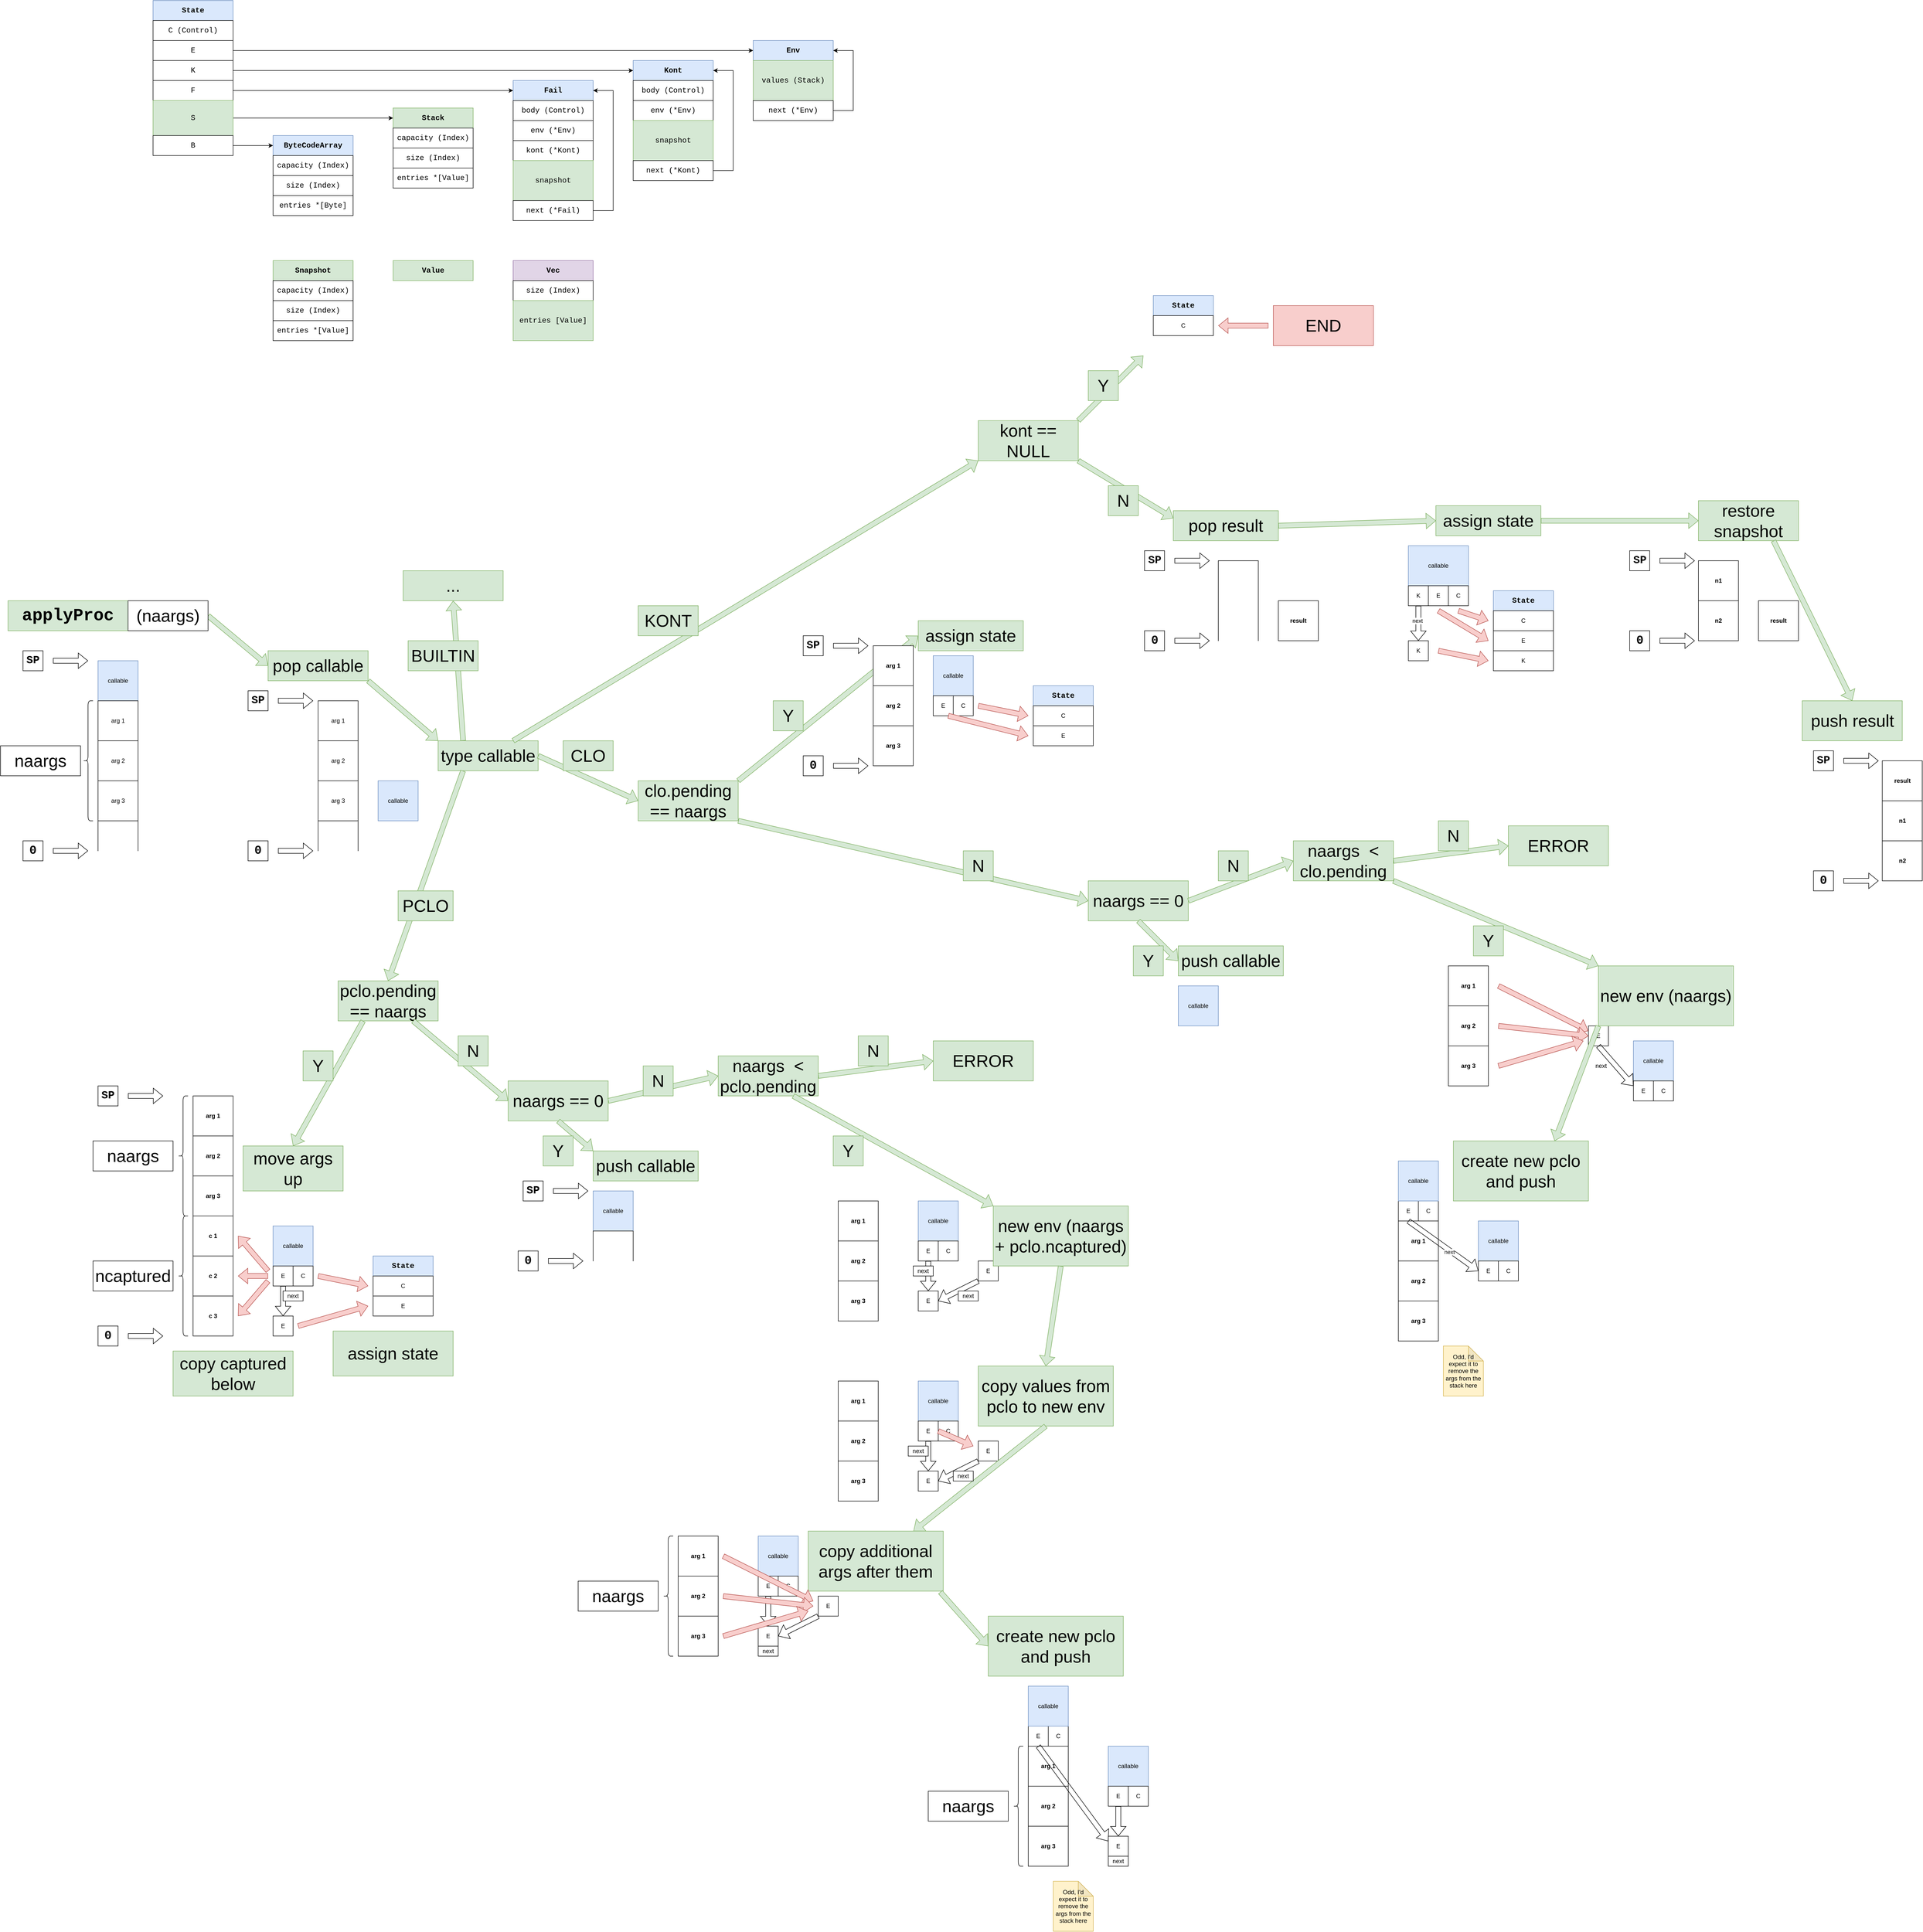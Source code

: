 <mxfile version="21.6.5" type="device">
  <diagram name="Page-1" id="k-aQnBYSjIzPURcA25fs">
    <mxGraphModel dx="5330" dy="3255" grid="1" gridSize="10" guides="1" tooltips="1" connect="1" arrows="1" fold="1" page="0" pageScale="1" pageWidth="827" pageHeight="1169" math="0" shadow="0">
      <root>
        <mxCell id="0" />
        <mxCell id="1" parent="0" />
        <mxCell id="yFZBgvut5ynK9B7BmMMX-8" style="edgeStyle=orthogonalEdgeStyle;rounded=0;orthogonalLoop=1;jettySize=auto;html=1;exitX=1;exitY=0.5;exitDx=0;exitDy=0;" parent="1" source="yFZBgvut5ynK9B7BmMMX-5" target="yFZBgvut5ynK9B7BmMMX-6" edge="1">
          <mxGeometry relative="1" as="geometry">
            <mxPoint x="350" y="100" as="sourcePoint" />
          </mxGeometry>
        </mxCell>
        <mxCell id="yFZBgvut5ynK9B7BmMMX-6" value="Env" style="rounded=0;whiteSpace=wrap;html=1;fontFamily=Courier New;fontSize=15;fontStyle=1;fillColor=#dae8fc;strokeColor=#6c8ebf;" parent="1" vertex="1">
          <mxGeometry x="1310" y="80" width="160" height="40" as="geometry" />
        </mxCell>
        <mxCell id="yFZBgvut5ynK9B7BmMMX-11" style="edgeStyle=orthogonalEdgeStyle;rounded=0;orthogonalLoop=1;jettySize=auto;html=1;entryX=0;entryY=0.5;entryDx=0;entryDy=0;exitX=1;exitY=0.5;exitDx=0;exitDy=0;" parent="1" source="yFZBgvut5ynK9B7BmMMX-9" target="yFZBgvut5ynK9B7BmMMX-10" edge="1">
          <mxGeometry relative="1" as="geometry">
            <mxPoint x="350" y="140" as="sourcePoint" />
          </mxGeometry>
        </mxCell>
        <mxCell id="yFZBgvut5ynK9B7BmMMX-10" value="Kont" style="rounded=0;whiteSpace=wrap;html=1;fontFamily=Courier New;fontSize=15;fontStyle=1;fillColor=#dae8fc;strokeColor=#6c8ebf;" parent="1" vertex="1">
          <mxGeometry x="1070" y="120" width="160" height="40" as="geometry" />
        </mxCell>
        <mxCell id="yFZBgvut5ynK9B7BmMMX-14" style="edgeStyle=orthogonalEdgeStyle;rounded=0;orthogonalLoop=1;jettySize=auto;html=1;entryX=0;entryY=0.5;entryDx=0;entryDy=0;exitX=1;exitY=0.5;exitDx=0;exitDy=0;" parent="1" source="yFZBgvut5ynK9B7BmMMX-12" target="yFZBgvut5ynK9B7BmMMX-13" edge="1">
          <mxGeometry relative="1" as="geometry">
            <mxPoint x="350" y="180" as="sourcePoint" />
          </mxGeometry>
        </mxCell>
        <mxCell id="yFZBgvut5ynK9B7BmMMX-13" value="Fail" style="rounded=0;whiteSpace=wrap;html=1;fontFamily=Courier New;fontSize=15;fontStyle=1;fillColor=#dae8fc;strokeColor=#6c8ebf;" parent="1" vertex="1">
          <mxGeometry x="830" y="160" width="160" height="40" as="geometry" />
        </mxCell>
        <mxCell id="yFZBgvut5ynK9B7BmMMX-17" style="edgeStyle=orthogonalEdgeStyle;rounded=0;orthogonalLoop=1;jettySize=auto;html=1;entryX=0;entryY=0.5;entryDx=0;entryDy=0;" parent="1" source="yFZBgvut5ynK9B7BmMMX-15" target="yFZBgvut5ynK9B7BmMMX-16" edge="1">
          <mxGeometry relative="1" as="geometry">
            <mxPoint x="350" y="220" as="sourcePoint" />
          </mxGeometry>
        </mxCell>
        <mxCell id="yFZBgvut5ynK9B7BmMMX-20" style="edgeStyle=orthogonalEdgeStyle;rounded=0;orthogonalLoop=1;jettySize=auto;html=1;entryX=0;entryY=0.5;entryDx=0;entryDy=0;" parent="1" source="yFZBgvut5ynK9B7BmMMX-18" target="yFZBgvut5ynK9B7BmMMX-19" edge="1">
          <mxGeometry relative="1" as="geometry" />
        </mxCell>
        <mxCell id="yFZBgvut5ynK9B7BmMMX-21" value="" style="group" parent="1" vertex="1" connectable="0">
          <mxGeometry x="110" width="160" height="280" as="geometry" />
        </mxCell>
        <mxCell id="yFZBgvut5ynK9B7BmMMX-1" value="State" style="rounded=0;whiteSpace=wrap;html=1;fontFamily=Courier New;fontSize=15;fontStyle=1;fillColor=#dae8fc;strokeColor=#6c8ebf;" parent="yFZBgvut5ynK9B7BmMMX-21" vertex="1">
          <mxGeometry width="160" height="40" as="geometry" />
        </mxCell>
        <mxCell id="yFZBgvut5ynK9B7BmMMX-3" value="C (Control)" style="rounded=0;whiteSpace=wrap;html=1;fontFamily=Courier New;fontSize=15;fontStyle=0" parent="yFZBgvut5ynK9B7BmMMX-21" vertex="1">
          <mxGeometry y="40" width="160" height="40" as="geometry" />
        </mxCell>
        <mxCell id="yFZBgvut5ynK9B7BmMMX-5" value="E" style="rounded=0;whiteSpace=wrap;html=1;fontFamily=Courier New;fontSize=15;fontStyle=0" parent="yFZBgvut5ynK9B7BmMMX-21" vertex="1">
          <mxGeometry y="80" width="160" height="40" as="geometry" />
        </mxCell>
        <mxCell id="yFZBgvut5ynK9B7BmMMX-9" value="K" style="rounded=0;whiteSpace=wrap;html=1;fontFamily=Courier New;fontSize=15;fontStyle=0" parent="yFZBgvut5ynK9B7BmMMX-21" vertex="1">
          <mxGeometry y="120" width="160" height="40" as="geometry" />
        </mxCell>
        <mxCell id="yFZBgvut5ynK9B7BmMMX-12" value="F" style="rounded=0;whiteSpace=wrap;html=1;fontFamily=Courier New;fontSize=15;fontStyle=0" parent="yFZBgvut5ynK9B7BmMMX-21" vertex="1">
          <mxGeometry y="160" width="160" height="40" as="geometry" />
        </mxCell>
        <mxCell id="yFZBgvut5ynK9B7BmMMX-15" value="S" style="rounded=0;whiteSpace=wrap;html=1;fontFamily=Courier New;fontSize=15;fontStyle=0;fillColor=#d5e8d4;strokeColor=#82b366;" parent="yFZBgvut5ynK9B7BmMMX-21" vertex="1">
          <mxGeometry y="200" width="160" height="70" as="geometry" />
        </mxCell>
        <mxCell id="yFZBgvut5ynK9B7BmMMX-22" value="values (Stack)" style="rounded=0;whiteSpace=wrap;html=1;fontFamily=Courier New;fontSize=15;fontStyle=0;fillColor=#d5e8d4;strokeColor=#82b366;" parent="1" vertex="1">
          <mxGeometry x="1310" y="120" width="160" height="80" as="geometry" />
        </mxCell>
        <mxCell id="yFZBgvut5ynK9B7BmMMX-24" style="edgeStyle=orthogonalEdgeStyle;rounded=0;orthogonalLoop=1;jettySize=auto;html=1;entryX=1;entryY=0.5;entryDx=0;entryDy=0;" parent="1" source="yFZBgvut5ynK9B7BmMMX-23" target="yFZBgvut5ynK9B7BmMMX-6" edge="1">
          <mxGeometry relative="1" as="geometry">
            <Array as="points">
              <mxPoint x="1510" y="220" />
              <mxPoint x="1510" y="100" />
            </Array>
          </mxGeometry>
        </mxCell>
        <mxCell id="yFZBgvut5ynK9B7BmMMX-23" value="next (*Env)" style="rounded=0;whiteSpace=wrap;html=1;fontFamily=Courier New;fontSize=15;fontStyle=0" parent="1" vertex="1">
          <mxGeometry x="1310" y="200" width="160" height="40" as="geometry" />
        </mxCell>
        <mxCell id="yFZBgvut5ynK9B7BmMMX-25" value="body (Control)" style="rounded=0;whiteSpace=wrap;html=1;fontFamily=Courier New;fontSize=15;fontStyle=0" parent="1" vertex="1">
          <mxGeometry x="1070" y="160" width="160" height="40" as="geometry" />
        </mxCell>
        <mxCell id="yFZBgvut5ynK9B7BmMMX-26" value="env (*Env)" style="rounded=0;whiteSpace=wrap;html=1;fontFamily=Courier New;fontSize=15;fontStyle=0" parent="1" vertex="1">
          <mxGeometry x="1070" y="200" width="160" height="40" as="geometry" />
        </mxCell>
        <mxCell id="yFZBgvut5ynK9B7BmMMX-27" value="snapshot" style="rounded=0;whiteSpace=wrap;html=1;fontFamily=Courier New;fontSize=15;fontStyle=0;fillColor=#d5e8d4;strokeColor=#82b366;" parent="1" vertex="1">
          <mxGeometry x="1070" y="240" width="160" height="80" as="geometry" />
        </mxCell>
        <mxCell id="yFZBgvut5ynK9B7BmMMX-29" style="edgeStyle=orthogonalEdgeStyle;rounded=0;orthogonalLoop=1;jettySize=auto;html=1;entryX=1;entryY=0.5;entryDx=0;entryDy=0;" parent="1" source="yFZBgvut5ynK9B7BmMMX-28" target="yFZBgvut5ynK9B7BmMMX-10" edge="1">
          <mxGeometry relative="1" as="geometry">
            <Array as="points">
              <mxPoint x="1270" y="340" />
              <mxPoint x="1270" y="140" />
            </Array>
          </mxGeometry>
        </mxCell>
        <mxCell id="yFZBgvut5ynK9B7BmMMX-28" value="next (*Kont)" style="rounded=0;whiteSpace=wrap;html=1;fontFamily=Courier New;fontSize=15;fontStyle=0" parent="1" vertex="1">
          <mxGeometry x="1070" y="320" width="160" height="40" as="geometry" />
        </mxCell>
        <mxCell id="yFZBgvut5ynK9B7BmMMX-30" value="body (Control)" style="rounded=0;whiteSpace=wrap;html=1;fontFamily=Courier New;fontSize=15;fontStyle=0" parent="1" vertex="1">
          <mxGeometry x="830" y="200" width="160" height="40" as="geometry" />
        </mxCell>
        <mxCell id="yFZBgvut5ynK9B7BmMMX-31" value="env (*Env)" style="rounded=0;whiteSpace=wrap;html=1;fontFamily=Courier New;fontSize=15;fontStyle=0" parent="1" vertex="1">
          <mxGeometry x="830" y="240" width="160" height="40" as="geometry" />
        </mxCell>
        <mxCell id="yFZBgvut5ynK9B7BmMMX-32" value="kont (*Kont)" style="rounded=0;whiteSpace=wrap;html=1;fontFamily=Courier New;fontSize=15;fontStyle=0" parent="1" vertex="1">
          <mxGeometry x="830" y="280" width="160" height="40" as="geometry" />
        </mxCell>
        <mxCell id="yFZBgvut5ynK9B7BmMMX-33" value="snapshot" style="rounded=0;whiteSpace=wrap;html=1;fontFamily=Courier New;fontSize=15;fontStyle=0;fillColor=#d5e8d4;strokeColor=#82b366;" parent="1" vertex="1">
          <mxGeometry x="830" y="320" width="160" height="80" as="geometry" />
        </mxCell>
        <mxCell id="yFZBgvut5ynK9B7BmMMX-35" style="edgeStyle=orthogonalEdgeStyle;rounded=0;orthogonalLoop=1;jettySize=auto;html=1;entryX=1;entryY=0.5;entryDx=0;entryDy=0;" parent="1" source="yFZBgvut5ynK9B7BmMMX-34" target="yFZBgvut5ynK9B7BmMMX-13" edge="1">
          <mxGeometry relative="1" as="geometry">
            <Array as="points">
              <mxPoint x="1030" y="420" />
              <mxPoint x="1030" y="180" />
            </Array>
          </mxGeometry>
        </mxCell>
        <mxCell id="yFZBgvut5ynK9B7BmMMX-34" value="next (*Fail)" style="rounded=0;whiteSpace=wrap;html=1;fontFamily=Courier New;fontSize=15;fontStyle=0" parent="1" vertex="1">
          <mxGeometry x="830" y="400" width="160" height="40" as="geometry" />
        </mxCell>
        <mxCell id="yFZBgvut5ynK9B7BmMMX-42" value="Value" style="rounded=0;whiteSpace=wrap;html=1;fontFamily=Courier New;fontSize=15;fontStyle=1;fillColor=#d5e8d4;strokeColor=#82b366;" parent="1" vertex="1">
          <mxGeometry x="590" y="520" width="160" height="40" as="geometry" />
        </mxCell>
        <mxCell id="yFZBgvut5ynK9B7BmMMX-43" value="Vec" style="rounded=0;whiteSpace=wrap;html=1;fontFamily=Courier New;fontSize=15;fontStyle=1;fillColor=#e1d5e7;strokeColor=#9673a6;" parent="1" vertex="1">
          <mxGeometry x="830" y="520" width="160" height="40" as="geometry" />
        </mxCell>
        <mxCell id="yFZBgvut5ynK9B7BmMMX-44" value="size (Index)" style="rounded=0;whiteSpace=wrap;html=1;fontFamily=Courier New;fontSize=15;fontStyle=0" parent="1" vertex="1">
          <mxGeometry x="830" y="560" width="160" height="40" as="geometry" />
        </mxCell>
        <mxCell id="yFZBgvut5ynK9B7BmMMX-45" value="entries [Value]" style="rounded=0;whiteSpace=wrap;html=1;fontFamily=Courier New;fontSize=15;fontStyle=0;fillColor=#d5e8d4;strokeColor=#82b366;" parent="1" vertex="1">
          <mxGeometry x="830" y="600" width="160" height="80" as="geometry" />
        </mxCell>
        <mxCell id="yFZBgvut5ynK9B7BmMMX-46" value="Snapshot" style="rounded=0;whiteSpace=wrap;html=1;fontFamily=Courier New;fontSize=15;fontStyle=1;fillColor=#d5e8d4;strokeColor=#82b366;" parent="1" vertex="1">
          <mxGeometry x="350" y="520" width="160" height="40" as="geometry" />
        </mxCell>
        <mxCell id="yFZBgvut5ynK9B7BmMMX-47" value="capacity (Index)" style="rounded=0;whiteSpace=wrap;html=1;fontFamily=Courier New;fontSize=15;fontStyle=0" parent="1" vertex="1">
          <mxGeometry x="350" y="560" width="160" height="40" as="geometry" />
        </mxCell>
        <mxCell id="yFZBgvut5ynK9B7BmMMX-48" value="size (Index)" style="rounded=0;whiteSpace=wrap;html=1;fontFamily=Courier New;fontSize=15;fontStyle=0" parent="1" vertex="1">
          <mxGeometry x="350" y="600" width="160" height="40" as="geometry" />
        </mxCell>
        <mxCell id="yFZBgvut5ynK9B7BmMMX-49" value="entries *[Value]" style="rounded=0;whiteSpace=wrap;html=1;fontFamily=Courier New;fontSize=15;fontStyle=0" parent="1" vertex="1">
          <mxGeometry x="350" y="640" width="160" height="40" as="geometry" />
        </mxCell>
        <mxCell id="yFZBgvut5ynK9B7BmMMX-50" value="" style="group" parent="1" vertex="1" connectable="0">
          <mxGeometry x="350" y="270" width="160" height="160" as="geometry" />
        </mxCell>
        <mxCell id="yFZBgvut5ynK9B7BmMMX-19" value="ByteCodeArray" style="rounded=0;whiteSpace=wrap;html=1;fontFamily=Courier New;fontSize=15;fontStyle=1;fillColor=#dae8fc;strokeColor=#6c8ebf;" parent="yFZBgvut5ynK9B7BmMMX-50" vertex="1">
          <mxGeometry width="160" height="40" as="geometry" />
        </mxCell>
        <mxCell id="yFZBgvut5ynK9B7BmMMX-39" value="capacity (Index)" style="rounded=0;whiteSpace=wrap;html=1;fontFamily=Courier New;fontSize=15;fontStyle=0" parent="yFZBgvut5ynK9B7BmMMX-50" vertex="1">
          <mxGeometry y="40" width="160" height="40" as="geometry" />
        </mxCell>
        <mxCell id="yFZBgvut5ynK9B7BmMMX-40" value="size (Index)" style="rounded=0;whiteSpace=wrap;html=1;fontFamily=Courier New;fontSize=15;fontStyle=0" parent="yFZBgvut5ynK9B7BmMMX-50" vertex="1">
          <mxGeometry y="80" width="160" height="40" as="geometry" />
        </mxCell>
        <mxCell id="yFZBgvut5ynK9B7BmMMX-41" value="entries *[Byte]" style="rounded=0;whiteSpace=wrap;html=1;fontFamily=Courier New;fontSize=15;fontStyle=0" parent="yFZBgvut5ynK9B7BmMMX-50" vertex="1">
          <mxGeometry y="120" width="160" height="40" as="geometry" />
        </mxCell>
        <mxCell id="yFZBgvut5ynK9B7BmMMX-18" value="B" style="rounded=0;whiteSpace=wrap;html=1;fontFamily=Courier New;fontSize=15;fontStyle=0" parent="1" vertex="1">
          <mxGeometry x="110" y="270" width="160" height="40" as="geometry" />
        </mxCell>
        <mxCell id="yFZBgvut5ynK9B7BmMMX-52" value="" style="group" parent="1" vertex="1" connectable="0">
          <mxGeometry x="590" y="215" width="160" height="160" as="geometry" />
        </mxCell>
        <mxCell id="yFZBgvut5ynK9B7BmMMX-16" value="Stack" style="rounded=0;whiteSpace=wrap;html=1;fontFamily=Courier New;fontSize=15;fontStyle=1;fillColor=#d5e8d4;strokeColor=#82b366;" parent="yFZBgvut5ynK9B7BmMMX-52" vertex="1">
          <mxGeometry width="160" height="40" as="geometry" />
        </mxCell>
        <mxCell id="yFZBgvut5ynK9B7BmMMX-36" value="capacity (Index)" style="rounded=0;whiteSpace=wrap;html=1;fontFamily=Courier New;fontSize=15;fontStyle=0" parent="yFZBgvut5ynK9B7BmMMX-52" vertex="1">
          <mxGeometry y="40" width="160" height="40" as="geometry" />
        </mxCell>
        <mxCell id="yFZBgvut5ynK9B7BmMMX-37" value="size (Index)" style="rounded=0;whiteSpace=wrap;html=1;fontFamily=Courier New;fontSize=15;fontStyle=0" parent="yFZBgvut5ynK9B7BmMMX-52" vertex="1">
          <mxGeometry y="80" width="160" height="40" as="geometry" />
        </mxCell>
        <mxCell id="yFZBgvut5ynK9B7BmMMX-38" value="entries *[Value]" style="rounded=0;whiteSpace=wrap;html=1;fontFamily=Courier New;fontSize=15;fontStyle=0" parent="yFZBgvut5ynK9B7BmMMX-52" vertex="1">
          <mxGeometry y="120" width="160" height="40" as="geometry" />
        </mxCell>
        <mxCell id="FJl1J5I9ZmA5juQWh-69-3" value="callable" style="rounded=0;whiteSpace=wrap;html=1;fillColor=#dae8fc;strokeColor=#6c8ebf;" vertex="1" parent="1">
          <mxGeometry y="1320" width="80" height="80" as="geometry" />
        </mxCell>
        <mxCell id="FJl1J5I9ZmA5juQWh-69-4" value="arg 1" style="rounded=0;whiteSpace=wrap;html=1;" vertex="1" parent="1">
          <mxGeometry y="1400" width="80" height="80" as="geometry" />
        </mxCell>
        <mxCell id="FJl1J5I9ZmA5juQWh-69-5" value="arg 2" style="rounded=0;whiteSpace=wrap;html=1;" vertex="1" parent="1">
          <mxGeometry y="1480" width="80" height="80" as="geometry" />
        </mxCell>
        <mxCell id="FJl1J5I9ZmA5juQWh-69-6" value="arg 3" style="rounded=0;whiteSpace=wrap;html=1;" vertex="1" parent="1">
          <mxGeometry y="1560" width="80" height="80" as="geometry" />
        </mxCell>
        <mxCell id="FJl1J5I9ZmA5juQWh-69-7" value="pop callable" style="rounded=0;whiteSpace=wrap;html=1;fontSize=34;fillColor=#d5e8d4;strokeColor=#82b366;" vertex="1" parent="1">
          <mxGeometry x="340" y="1300" width="200" height="60" as="geometry" />
        </mxCell>
        <mxCell id="FJl1J5I9ZmA5juQWh-69-8" value="callable" style="rounded=0;whiteSpace=wrap;html=1;fillColor=#dae8fc;strokeColor=#6c8ebf;" vertex="1" parent="1">
          <mxGeometry x="560" y="1560" width="80" height="80" as="geometry" />
        </mxCell>
        <mxCell id="FJl1J5I9ZmA5juQWh-69-9" value="arg 1" style="rounded=0;whiteSpace=wrap;html=1;" vertex="1" parent="1">
          <mxGeometry x="440" y="1400" width="80" height="80" as="geometry" />
        </mxCell>
        <mxCell id="FJl1J5I9ZmA5juQWh-69-10" value="arg 2" style="rounded=0;whiteSpace=wrap;html=1;" vertex="1" parent="1">
          <mxGeometry x="440" y="1480" width="80" height="80" as="geometry" />
        </mxCell>
        <mxCell id="FJl1J5I9ZmA5juQWh-69-11" value="arg 3" style="rounded=0;whiteSpace=wrap;html=1;" vertex="1" parent="1">
          <mxGeometry x="440" y="1560" width="80" height="80" as="geometry" />
        </mxCell>
        <mxCell id="FJl1J5I9ZmA5juQWh-69-12" value="type callable" style="rounded=0;whiteSpace=wrap;html=1;fontSize=34;fillColor=#d5e8d4;strokeColor=#82b366;" vertex="1" parent="1">
          <mxGeometry x="680" y="1480" width="200" height="60" as="geometry" />
        </mxCell>
        <mxCell id="FJl1J5I9ZmA5juQWh-69-16" value="" style="shape=flexArrow;endArrow=classic;html=1;rounded=0;fillColor=#d5e8d4;strokeColor=#82b366;exitX=0.25;exitY=1;exitDx=0;exitDy=0;entryX=0.5;entryY=0;entryDx=0;entryDy=0;" edge="1" parent="1" source="FJl1J5I9ZmA5juQWh-69-12" target="FJl1J5I9ZmA5juQWh-69-17">
          <mxGeometry width="50" height="50" relative="1" as="geometry">
            <mxPoint x="730" y="1560" as="sourcePoint" />
            <mxPoint x="580" y="1950" as="targetPoint" />
          </mxGeometry>
        </mxCell>
        <mxCell id="FJl1J5I9ZmA5juQWh-69-17" value="pclo.pending == naargs" style="rounded=0;whiteSpace=wrap;html=1;fontSize=34;fillColor=#d5e8d4;strokeColor=#82b366;" vertex="1" parent="1">
          <mxGeometry x="480" y="1960" width="200" height="80" as="geometry" />
        </mxCell>
        <mxCell id="FJl1J5I9ZmA5juQWh-69-18" value="" style="shape=curlyBracket;whiteSpace=wrap;html=1;rounded=1;labelPosition=left;verticalLabelPosition=middle;align=right;verticalAlign=middle;" vertex="1" parent="1">
          <mxGeometry x="-30" y="1400" width="20" height="240" as="geometry" />
        </mxCell>
        <mxCell id="FJl1J5I9ZmA5juQWh-69-19" value="naargs" style="rounded=0;whiteSpace=wrap;html=1;fontSize=34;" vertex="1" parent="1">
          <mxGeometry x="-195" y="1490" width="160" height="60" as="geometry" />
        </mxCell>
        <mxCell id="FJl1J5I9ZmA5juQWh-69-20" value="" style="shape=flexArrow;endArrow=classic;html=1;rounded=0;fillColor=#d5e8d4;strokeColor=#82b366;entryX=0.5;entryY=0;entryDx=0;entryDy=0;exitX=0.25;exitY=1;exitDx=0;exitDy=0;" edge="1" parent="1" source="FJl1J5I9ZmA5juQWh-69-17" target="FJl1J5I9ZmA5juQWh-69-355">
          <mxGeometry width="50" height="50" relative="1" as="geometry">
            <mxPoint x="530" y="2050" as="sourcePoint" />
            <mxPoint x="340" y="2270" as="targetPoint" />
          </mxGeometry>
        </mxCell>
        <mxCell id="FJl1J5I9ZmA5juQWh-69-22" value="Y" style="rounded=0;whiteSpace=wrap;html=1;fontSize=34;fillColor=#d5e8d4;strokeColor=#82b366;" vertex="1" parent="1">
          <mxGeometry x="410" y="2100" width="60" height="60" as="geometry" />
        </mxCell>
        <mxCell id="FJl1J5I9ZmA5juQWh-69-35" value="callable" style="rounded=0;whiteSpace=wrap;html=1;fillColor=#dae8fc;strokeColor=#6c8ebf;" vertex="1" parent="1">
          <mxGeometry x="350" y="2450" width="80" height="80" as="geometry" />
        </mxCell>
        <mxCell id="FJl1J5I9ZmA5juQWh-69-36" value="arg 1" style="rounded=0;whiteSpace=wrap;html=1;fontStyle=1" vertex="1" parent="1">
          <mxGeometry x="190" y="2190" width="80" height="80" as="geometry" />
        </mxCell>
        <mxCell id="FJl1J5I9ZmA5juQWh-69-37" value="arg 2" style="rounded=0;whiteSpace=wrap;html=1;fontStyle=1" vertex="1" parent="1">
          <mxGeometry x="190" y="2270" width="80" height="80" as="geometry" />
        </mxCell>
        <mxCell id="FJl1J5I9ZmA5juQWh-69-38" value="arg 3" style="rounded=0;whiteSpace=wrap;html=1;fontStyle=1" vertex="1" parent="1">
          <mxGeometry x="190" y="2350" width="80" height="80" as="geometry" />
        </mxCell>
        <mxCell id="FJl1J5I9ZmA5juQWh-69-39" value="" style="shape=curlyBracket;whiteSpace=wrap;html=1;rounded=1;labelPosition=left;verticalLabelPosition=middle;align=right;verticalAlign=middle;" vertex="1" parent="1">
          <mxGeometry x="160" y="2190" width="20" height="240" as="geometry" />
        </mxCell>
        <mxCell id="FJl1J5I9ZmA5juQWh-69-40" value="naargs" style="rounded=0;whiteSpace=wrap;html=1;fontSize=34;" vertex="1" parent="1">
          <mxGeometry x="-10" y="2280" width="160" height="60" as="geometry" />
        </mxCell>
        <mxCell id="FJl1J5I9ZmA5juQWh-69-41" value="c 1" style="rounded=0;whiteSpace=wrap;html=1;fontStyle=1" vertex="1" parent="1">
          <mxGeometry x="190" y="2430" width="80" height="80" as="geometry" />
        </mxCell>
        <mxCell id="FJl1J5I9ZmA5juQWh-69-42" value="c 2" style="rounded=0;whiteSpace=wrap;html=1;fontStyle=1" vertex="1" parent="1">
          <mxGeometry x="190" y="2510" width="80" height="80" as="geometry" />
        </mxCell>
        <mxCell id="FJl1J5I9ZmA5juQWh-69-43" value="c 3" style="rounded=0;whiteSpace=wrap;html=1;fontStyle=1" vertex="1" parent="1">
          <mxGeometry x="190" y="2590" width="80" height="80" as="geometry" />
        </mxCell>
        <mxCell id="FJl1J5I9ZmA5juQWh-69-44" value="" style="shape=curlyBracket;whiteSpace=wrap;html=1;rounded=1;labelPosition=left;verticalLabelPosition=middle;align=right;verticalAlign=middle;" vertex="1" parent="1">
          <mxGeometry x="160" y="2430" width="20" height="240" as="geometry" />
        </mxCell>
        <mxCell id="FJl1J5I9ZmA5juQWh-69-45" value="ncaptured" style="rounded=0;whiteSpace=wrap;html=1;fontSize=34;" vertex="1" parent="1">
          <mxGeometry x="-10" y="2520" width="160" height="60" as="geometry" />
        </mxCell>
        <mxCell id="FJl1J5I9ZmA5juQWh-69-47" value="" style="shape=flexArrow;endArrow=classic;html=1;rounded=0;fillColor=#f8cecc;strokeColor=#b85450;" edge="1" parent="1">
          <mxGeometry width="50" height="50" relative="1" as="geometry">
            <mxPoint x="340" y="2540" as="sourcePoint" />
            <mxPoint x="280" y="2470" as="targetPoint" />
          </mxGeometry>
        </mxCell>
        <mxCell id="FJl1J5I9ZmA5juQWh-69-48" value="" style="shape=flexArrow;endArrow=classic;html=1;rounded=0;fillColor=#f8cecc;strokeColor=#b85450;" edge="1" parent="1">
          <mxGeometry width="50" height="50" relative="1" as="geometry">
            <mxPoint x="340" y="2550" as="sourcePoint" />
            <mxPoint x="280" y="2550" as="targetPoint" />
          </mxGeometry>
        </mxCell>
        <mxCell id="FJl1J5I9ZmA5juQWh-69-49" value="" style="shape=flexArrow;endArrow=classic;html=1;rounded=0;fillColor=#f8cecc;strokeColor=#b85450;" edge="1" parent="1">
          <mxGeometry width="50" height="50" relative="1" as="geometry">
            <mxPoint x="340" y="2560" as="sourcePoint" />
            <mxPoint x="280" y="2630" as="targetPoint" />
          </mxGeometry>
        </mxCell>
        <mxCell id="FJl1J5I9ZmA5juQWh-69-51" value="C" style="rounded=0;whiteSpace=wrap;html=1;" vertex="1" parent="1">
          <mxGeometry x="390" y="2530" width="40" height="40" as="geometry" />
        </mxCell>
        <mxCell id="FJl1J5I9ZmA5juQWh-69-52" value="E" style="rounded=0;whiteSpace=wrap;html=1;" vertex="1" parent="1">
          <mxGeometry x="350" y="2530" width="40" height="40" as="geometry" />
        </mxCell>
        <mxCell id="FJl1J5I9ZmA5juQWh-69-53" value="E" style="rounded=0;whiteSpace=wrap;html=1;" vertex="1" parent="1">
          <mxGeometry x="350" y="2630" width="40" height="40" as="geometry" />
        </mxCell>
        <mxCell id="FJl1J5I9ZmA5juQWh-69-54" value="" style="shape=flexArrow;endArrow=classic;html=1;rounded=0;exitX=0.5;exitY=1;exitDx=0;exitDy=0;" edge="1" parent="1" source="FJl1J5I9ZmA5juQWh-69-52" target="FJl1J5I9ZmA5juQWh-69-53">
          <mxGeometry width="50" height="50" relative="1" as="geometry">
            <mxPoint x="350" y="2570" as="sourcePoint" />
            <mxPoint x="290" y="2640" as="targetPoint" />
          </mxGeometry>
        </mxCell>
        <mxCell id="FJl1J5I9ZmA5juQWh-69-55" value="next" style="rounded=0;whiteSpace=wrap;html=1;" vertex="1" parent="1">
          <mxGeometry x="370" y="2580" width="40" height="20" as="geometry" />
        </mxCell>
        <mxCell id="FJl1J5I9ZmA5juQWh-69-56" value="State" style="rounded=0;whiteSpace=wrap;html=1;fillColor=#dae8fc;strokeColor=#6c8ebf;fontSize=15;fontStyle=1;fontFamily=Courier New;" vertex="1" parent="1">
          <mxGeometry x="550" y="2510" width="120" height="40" as="geometry" />
        </mxCell>
        <mxCell id="FJl1J5I9ZmA5juQWh-69-57" value="C" style="rounded=0;whiteSpace=wrap;html=1;" vertex="1" parent="1">
          <mxGeometry x="550" y="2550" width="120" height="40" as="geometry" />
        </mxCell>
        <mxCell id="FJl1J5I9ZmA5juQWh-69-58" value="E" style="rounded=0;whiteSpace=wrap;html=1;" vertex="1" parent="1">
          <mxGeometry x="550" y="2590" width="120" height="40" as="geometry" />
        </mxCell>
        <mxCell id="FJl1J5I9ZmA5juQWh-69-59" value="" style="shape=flexArrow;endArrow=classic;html=1;rounded=0;fillColor=#f8cecc;strokeColor=#b85450;" edge="1" parent="1">
          <mxGeometry width="50" height="50" relative="1" as="geometry">
            <mxPoint x="400" y="2650" as="sourcePoint" />
            <mxPoint x="540" y="2610" as="targetPoint" />
          </mxGeometry>
        </mxCell>
        <mxCell id="FJl1J5I9ZmA5juQWh-69-60" value="" style="shape=flexArrow;endArrow=classic;html=1;rounded=0;fillColor=#f8cecc;strokeColor=#b85450;" edge="1" parent="1">
          <mxGeometry width="50" height="50" relative="1" as="geometry">
            <mxPoint x="440" y="2550" as="sourcePoint" />
            <mxPoint x="540" y="2570" as="targetPoint" />
          </mxGeometry>
        </mxCell>
        <mxCell id="FJl1J5I9ZmA5juQWh-69-61" value="" style="shape=flexArrow;endArrow=classic;html=1;rounded=0;fillColor=#d5e8d4;strokeColor=#82b366;exitX=0.75;exitY=1;exitDx=0;exitDy=0;entryX=0;entryY=0.5;entryDx=0;entryDy=0;" edge="1" parent="1" source="FJl1J5I9ZmA5juQWh-69-17" target="FJl1J5I9ZmA5juQWh-69-63">
          <mxGeometry width="50" height="50" relative="1" as="geometry">
            <mxPoint x="700" y="2050" as="sourcePoint" />
            <mxPoint x="810" y="2160" as="targetPoint" />
          </mxGeometry>
        </mxCell>
        <mxCell id="FJl1J5I9ZmA5juQWh-69-62" value="N" style="rounded=0;whiteSpace=wrap;html=1;fontSize=34;fillColor=#d5e8d4;strokeColor=#82b366;" vertex="1" parent="1">
          <mxGeometry x="720" y="2070" width="60" height="60" as="geometry" />
        </mxCell>
        <mxCell id="FJl1J5I9ZmA5juQWh-69-63" value="naargs == 0" style="rounded=0;whiteSpace=wrap;html=1;fontSize=34;fillColor=#d5e8d4;strokeColor=#82b366;" vertex="1" parent="1">
          <mxGeometry x="820" y="2160" width="200" height="80" as="geometry" />
        </mxCell>
        <mxCell id="FJl1J5I9ZmA5juQWh-69-64" value="" style="shape=flexArrow;endArrow=classic;html=1;rounded=0;fillColor=#d5e8d4;strokeColor=#82b366;exitX=0.5;exitY=1;exitDx=0;exitDy=0;entryX=0;entryY=0;entryDx=0;entryDy=0;" edge="1" parent="1" source="FJl1J5I9ZmA5juQWh-69-63" target="FJl1J5I9ZmA5juQWh-69-70">
          <mxGeometry width="50" height="50" relative="1" as="geometry">
            <mxPoint x="910" y="2250" as="sourcePoint" />
            <mxPoint x="960" y="2360" as="targetPoint" />
          </mxGeometry>
        </mxCell>
        <mxCell id="FJl1J5I9ZmA5juQWh-69-65" value="Y" style="rounded=0;whiteSpace=wrap;html=1;fontSize=34;fillColor=#d5e8d4;strokeColor=#82b366;" vertex="1" parent="1">
          <mxGeometry x="890" y="2270" width="60" height="60" as="geometry" />
        </mxCell>
        <mxCell id="FJl1J5I9ZmA5juQWh-69-66" value="callable" style="rounded=0;whiteSpace=wrap;html=1;fillColor=#dae8fc;strokeColor=#6c8ebf;" vertex="1" parent="1">
          <mxGeometry x="990" y="2380" width="80" height="80" as="geometry" />
        </mxCell>
        <mxCell id="FJl1J5I9ZmA5juQWh-69-70" value="push callable" style="rounded=0;whiteSpace=wrap;html=1;fontSize=34;fillColor=#d5e8d4;strokeColor=#82b366;" vertex="1" parent="1">
          <mxGeometry x="990" y="2300" width="210" height="60" as="geometry" />
        </mxCell>
        <mxCell id="FJl1J5I9ZmA5juQWh-69-71" value="" style="shape=flexArrow;endArrow=classic;html=1;rounded=0;fillColor=#d5e8d4;strokeColor=#82b366;exitX=1;exitY=0.5;exitDx=0;exitDy=0;entryX=0;entryY=0.5;entryDx=0;entryDy=0;" edge="1" parent="1" source="FJl1J5I9ZmA5juQWh-69-63" target="FJl1J5I9ZmA5juQWh-69-74">
          <mxGeometry width="50" height="50" relative="1" as="geometry">
            <mxPoint x="1050" y="2200" as="sourcePoint" />
            <mxPoint x="1230" y="2180" as="targetPoint" />
          </mxGeometry>
        </mxCell>
        <mxCell id="FJl1J5I9ZmA5juQWh-69-72" value="N" style="rounded=0;whiteSpace=wrap;html=1;fontSize=34;fillColor=#d5e8d4;strokeColor=#82b366;" vertex="1" parent="1">
          <mxGeometry x="1090" y="2130" width="60" height="60" as="geometry" />
        </mxCell>
        <mxCell id="FJl1J5I9ZmA5juQWh-69-74" value="naargs&amp;nbsp; &amp;lt; pclo.pending" style="rounded=0;whiteSpace=wrap;html=1;fontSize=34;fillColor=#d5e8d4;strokeColor=#82b366;" vertex="1" parent="1">
          <mxGeometry x="1240" y="2110" width="200" height="80" as="geometry" />
        </mxCell>
        <mxCell id="FJl1J5I9ZmA5juQWh-69-75" value="" style="shape=flexArrow;endArrow=classic;html=1;rounded=0;fillColor=#d5e8d4;strokeColor=#82b366;exitX=1;exitY=0.5;exitDx=0;exitDy=0;entryX=0;entryY=0.5;entryDx=0;entryDy=0;" edge="1" parent="1" source="FJl1J5I9ZmA5juQWh-69-74" target="FJl1J5I9ZmA5juQWh-69-77">
          <mxGeometry width="50" height="50" relative="1" as="geometry">
            <mxPoint x="1470" y="2140" as="sourcePoint" />
            <mxPoint x="1650" y="2120" as="targetPoint" />
          </mxGeometry>
        </mxCell>
        <mxCell id="FJl1J5I9ZmA5juQWh-69-76" value="N" style="rounded=0;whiteSpace=wrap;html=1;fontSize=34;fillColor=#d5e8d4;strokeColor=#82b366;" vertex="1" parent="1">
          <mxGeometry x="1520" y="2070" width="60" height="60" as="geometry" />
        </mxCell>
        <mxCell id="FJl1J5I9ZmA5juQWh-69-77" value="ERROR" style="rounded=0;whiteSpace=wrap;html=1;fontSize=34;fillColor=#d5e8d4;strokeColor=#82b366;" vertex="1" parent="1">
          <mxGeometry x="1670" y="2080" width="200" height="80" as="geometry" />
        </mxCell>
        <mxCell id="FJl1J5I9ZmA5juQWh-69-78" value="" style="shape=flexArrow;endArrow=classic;html=1;rounded=0;fillColor=#d5e8d4;strokeColor=#82b366;exitX=0.75;exitY=1;exitDx=0;exitDy=0;entryX=0;entryY=0;entryDx=0;entryDy=0;" edge="1" parent="1" source="FJl1J5I9ZmA5juQWh-69-74" target="FJl1J5I9ZmA5juQWh-69-92">
          <mxGeometry width="50" height="50" relative="1" as="geometry">
            <mxPoint x="1370" y="2230" as="sourcePoint" />
            <mxPoint x="1500" y="2360" as="targetPoint" />
          </mxGeometry>
        </mxCell>
        <mxCell id="FJl1J5I9ZmA5juQWh-69-79" value="Y" style="rounded=0;whiteSpace=wrap;html=1;fontSize=34;fillColor=#d5e8d4;strokeColor=#82b366;" vertex="1" parent="1">
          <mxGeometry x="1470" y="2270" width="60" height="60" as="geometry" />
        </mxCell>
        <mxCell id="FJl1J5I9ZmA5juQWh-69-80" value="callable" style="rounded=0;whiteSpace=wrap;html=1;fillColor=#dae8fc;strokeColor=#6c8ebf;" vertex="1" parent="1">
          <mxGeometry x="1640" y="2400" width="80" height="80" as="geometry" />
        </mxCell>
        <mxCell id="FJl1J5I9ZmA5juQWh-69-81" value="C" style="rounded=0;whiteSpace=wrap;html=1;" vertex="1" parent="1">
          <mxGeometry x="1680" y="2480" width="40" height="40" as="geometry" />
        </mxCell>
        <mxCell id="FJl1J5I9ZmA5juQWh-69-82" value="E" style="rounded=0;whiteSpace=wrap;html=1;" vertex="1" parent="1">
          <mxGeometry x="1640" y="2480" width="40" height="40" as="geometry" />
        </mxCell>
        <mxCell id="FJl1J5I9ZmA5juQWh-69-83" value="arg 1" style="rounded=0;whiteSpace=wrap;html=1;fontStyle=1" vertex="1" parent="1">
          <mxGeometry x="1480" y="2400" width="80" height="80" as="geometry" />
        </mxCell>
        <mxCell id="FJl1J5I9ZmA5juQWh-69-84" value="arg 2" style="rounded=0;whiteSpace=wrap;html=1;fontStyle=1" vertex="1" parent="1">
          <mxGeometry x="1480" y="2480" width="80" height="80" as="geometry" />
        </mxCell>
        <mxCell id="FJl1J5I9ZmA5juQWh-69-85" value="arg 3" style="rounded=0;whiteSpace=wrap;html=1;fontStyle=1" vertex="1" parent="1">
          <mxGeometry x="1480" y="2560" width="80" height="80" as="geometry" />
        </mxCell>
        <mxCell id="FJl1J5I9ZmA5juQWh-69-88" value="E" style="rounded=0;whiteSpace=wrap;html=1;" vertex="1" parent="1">
          <mxGeometry x="1640" y="2580" width="40" height="40" as="geometry" />
        </mxCell>
        <mxCell id="FJl1J5I9ZmA5juQWh-69-89" value="" style="shape=flexArrow;endArrow=classic;html=1;rounded=0;exitX=0.5;exitY=1;exitDx=0;exitDy=0;" edge="1" parent="1" target="FJl1J5I9ZmA5juQWh-69-88">
          <mxGeometry width="50" height="50" relative="1" as="geometry">
            <mxPoint x="1660" y="2520" as="sourcePoint" />
            <mxPoint x="1580" y="2590" as="targetPoint" />
          </mxGeometry>
        </mxCell>
        <mxCell id="FJl1J5I9ZmA5juQWh-69-90" value="next" style="rounded=0;whiteSpace=wrap;html=1;" vertex="1" parent="1">
          <mxGeometry x="1630" y="2530" width="40" height="20" as="geometry" />
        </mxCell>
        <mxCell id="FJl1J5I9ZmA5juQWh-69-91" value="E" style="rounded=0;whiteSpace=wrap;html=1;" vertex="1" parent="1">
          <mxGeometry x="1760" y="2520" width="40" height="40" as="geometry" />
        </mxCell>
        <mxCell id="FJl1J5I9ZmA5juQWh-69-92" value="new env (naargs + pclo.ncaptured)" style="rounded=0;whiteSpace=wrap;html=1;fontSize=34;fillColor=#d5e8d4;strokeColor=#82b366;" vertex="1" parent="1">
          <mxGeometry x="1790" y="2410" width="270" height="120" as="geometry" />
        </mxCell>
        <mxCell id="FJl1J5I9ZmA5juQWh-69-93" value="" style="shape=flexArrow;endArrow=classic;html=1;rounded=0;exitX=0;exitY=1;exitDx=0;exitDy=0;entryX=1;entryY=0.5;entryDx=0;entryDy=0;" edge="1" parent="1" source="FJl1J5I9ZmA5juQWh-69-91" target="FJl1J5I9ZmA5juQWh-69-88">
          <mxGeometry width="50" height="50" relative="1" as="geometry">
            <mxPoint x="1670" y="2530" as="sourcePoint" />
            <mxPoint x="1690" y="2600" as="targetPoint" />
          </mxGeometry>
        </mxCell>
        <mxCell id="FJl1J5I9ZmA5juQWh-69-94" value="callable" style="rounded=0;whiteSpace=wrap;html=1;fillColor=#dae8fc;strokeColor=#6c8ebf;" vertex="1" parent="1">
          <mxGeometry x="1640" y="2760" width="80" height="80" as="geometry" />
        </mxCell>
        <mxCell id="FJl1J5I9ZmA5juQWh-69-95" value="C" style="rounded=0;whiteSpace=wrap;html=1;" vertex="1" parent="1">
          <mxGeometry x="1680" y="2840" width="40" height="40" as="geometry" />
        </mxCell>
        <mxCell id="FJl1J5I9ZmA5juQWh-69-96" value="E" style="rounded=0;whiteSpace=wrap;html=1;" vertex="1" parent="1">
          <mxGeometry x="1640" y="2840" width="40" height="40" as="geometry" />
        </mxCell>
        <mxCell id="FJl1J5I9ZmA5juQWh-69-97" value="arg 1" style="rounded=0;whiteSpace=wrap;html=1;fontStyle=1" vertex="1" parent="1">
          <mxGeometry x="1480" y="2760" width="80" height="80" as="geometry" />
        </mxCell>
        <mxCell id="FJl1J5I9ZmA5juQWh-69-98" value="arg 2" style="rounded=0;whiteSpace=wrap;html=1;fontStyle=1" vertex="1" parent="1">
          <mxGeometry x="1480" y="2840" width="80" height="80" as="geometry" />
        </mxCell>
        <mxCell id="FJl1J5I9ZmA5juQWh-69-99" value="arg 3" style="rounded=0;whiteSpace=wrap;html=1;fontStyle=1" vertex="1" parent="1">
          <mxGeometry x="1480" y="2920" width="80" height="80" as="geometry" />
        </mxCell>
        <mxCell id="FJl1J5I9ZmA5juQWh-69-102" value="E" style="rounded=0;whiteSpace=wrap;html=1;" vertex="1" parent="1">
          <mxGeometry x="1640" y="2940" width="40" height="40" as="geometry" />
        </mxCell>
        <mxCell id="FJl1J5I9ZmA5juQWh-69-103" value="" style="shape=flexArrow;endArrow=classic;html=1;rounded=0;exitX=0.5;exitY=1;exitDx=0;exitDy=0;" edge="1" parent="1" target="FJl1J5I9ZmA5juQWh-69-102">
          <mxGeometry width="50" height="50" relative="1" as="geometry">
            <mxPoint x="1660" y="2880" as="sourcePoint" />
            <mxPoint x="1580" y="2950" as="targetPoint" />
          </mxGeometry>
        </mxCell>
        <mxCell id="FJl1J5I9ZmA5juQWh-69-105" value="E" style="rounded=0;whiteSpace=wrap;html=1;" vertex="1" parent="1">
          <mxGeometry x="1760" y="2880" width="40" height="40" as="geometry" />
        </mxCell>
        <mxCell id="FJl1J5I9ZmA5juQWh-69-106" value="copy values from pclo to new env" style="rounded=0;whiteSpace=wrap;html=1;fontSize=34;fillColor=#d5e8d4;strokeColor=#82b366;" vertex="1" parent="1">
          <mxGeometry x="1760" y="2730" width="270" height="120" as="geometry" />
        </mxCell>
        <mxCell id="FJl1J5I9ZmA5juQWh-69-107" value="" style="shape=flexArrow;endArrow=classic;html=1;rounded=0;exitX=0;exitY=1;exitDx=0;exitDy=0;entryX=1;entryY=0.5;entryDx=0;entryDy=0;" edge="1" parent="1" source="FJl1J5I9ZmA5juQWh-69-105" target="FJl1J5I9ZmA5juQWh-69-102">
          <mxGeometry width="50" height="50" relative="1" as="geometry">
            <mxPoint x="1670" y="2890" as="sourcePoint" />
            <mxPoint x="1690" y="2960" as="targetPoint" />
          </mxGeometry>
        </mxCell>
        <mxCell id="FJl1J5I9ZmA5juQWh-69-108" value="" style="shape=flexArrow;endArrow=classic;html=1;rounded=0;fillColor=#f8cecc;strokeColor=#b85450;exitX=1;exitY=0.5;exitDx=0;exitDy=0;" edge="1" parent="1" source="FJl1J5I9ZmA5juQWh-69-96">
          <mxGeometry width="50" height="50" relative="1" as="geometry">
            <mxPoint x="1240" y="2790" as="sourcePoint" />
            <mxPoint x="1750" y="2890" as="targetPoint" />
          </mxGeometry>
        </mxCell>
        <mxCell id="FJl1J5I9ZmA5juQWh-69-109" value="" style="shape=flexArrow;endArrow=classic;html=1;rounded=0;fillColor=#d5e8d4;strokeColor=#82b366;exitX=0.5;exitY=1;exitDx=0;exitDy=0;entryX=0.5;entryY=0;entryDx=0;entryDy=0;" edge="1" parent="1" source="FJl1J5I9ZmA5juQWh-69-92" target="FJl1J5I9ZmA5juQWh-69-106">
          <mxGeometry width="50" height="50" relative="1" as="geometry">
            <mxPoint x="1900" y="2590" as="sourcePoint" />
            <mxPoint x="1900" y="2680" as="targetPoint" />
          </mxGeometry>
        </mxCell>
        <mxCell id="FJl1J5I9ZmA5juQWh-69-110" value="callable" style="rounded=0;whiteSpace=wrap;html=1;fillColor=#dae8fc;strokeColor=#6c8ebf;" vertex="1" parent="1">
          <mxGeometry x="1320" y="3070" width="80" height="80" as="geometry" />
        </mxCell>
        <mxCell id="FJl1J5I9ZmA5juQWh-69-111" value="C" style="rounded=0;whiteSpace=wrap;html=1;" vertex="1" parent="1">
          <mxGeometry x="1360" y="3150" width="40" height="40" as="geometry" />
        </mxCell>
        <mxCell id="FJl1J5I9ZmA5juQWh-69-112" value="E" style="rounded=0;whiteSpace=wrap;html=1;" vertex="1" parent="1">
          <mxGeometry x="1320" y="3150" width="40" height="40" as="geometry" />
        </mxCell>
        <mxCell id="FJl1J5I9ZmA5juQWh-69-113" value="arg 1" style="rounded=0;whiteSpace=wrap;html=1;fontStyle=1" vertex="1" parent="1">
          <mxGeometry x="1160" y="3070" width="80" height="80" as="geometry" />
        </mxCell>
        <mxCell id="FJl1J5I9ZmA5juQWh-69-114" value="arg 2" style="rounded=0;whiteSpace=wrap;html=1;fontStyle=1" vertex="1" parent="1">
          <mxGeometry x="1160" y="3150" width="80" height="80" as="geometry" />
        </mxCell>
        <mxCell id="FJl1J5I9ZmA5juQWh-69-115" value="arg 3" style="rounded=0;whiteSpace=wrap;html=1;fontStyle=1" vertex="1" parent="1">
          <mxGeometry x="1160" y="3230" width="80" height="80" as="geometry" />
        </mxCell>
        <mxCell id="FJl1J5I9ZmA5juQWh-69-116" value="" style="shape=curlyBracket;whiteSpace=wrap;html=1;rounded=1;labelPosition=left;verticalLabelPosition=middle;align=right;verticalAlign=middle;" vertex="1" parent="1">
          <mxGeometry x="1130" y="3070" width="20" height="240" as="geometry" />
        </mxCell>
        <mxCell id="FJl1J5I9ZmA5juQWh-69-117" value="naargs" style="rounded=0;whiteSpace=wrap;html=1;fontSize=34;" vertex="1" parent="1">
          <mxGeometry x="960" y="3160" width="160" height="60" as="geometry" />
        </mxCell>
        <mxCell id="FJl1J5I9ZmA5juQWh-69-118" value="E" style="rounded=0;whiteSpace=wrap;html=1;" vertex="1" parent="1">
          <mxGeometry x="1320" y="3250" width="40" height="40" as="geometry" />
        </mxCell>
        <mxCell id="FJl1J5I9ZmA5juQWh-69-119" value="" style="shape=flexArrow;endArrow=classic;html=1;rounded=0;exitX=0.5;exitY=1;exitDx=0;exitDy=0;" edge="1" parent="1" target="FJl1J5I9ZmA5juQWh-69-118">
          <mxGeometry width="50" height="50" relative="1" as="geometry">
            <mxPoint x="1340" y="3190" as="sourcePoint" />
            <mxPoint x="1260" y="3260" as="targetPoint" />
          </mxGeometry>
        </mxCell>
        <mxCell id="FJl1J5I9ZmA5juQWh-69-120" value="next" style="rounded=0;whiteSpace=wrap;html=1;" vertex="1" parent="1">
          <mxGeometry x="1320" y="3290" width="40" height="20" as="geometry" />
        </mxCell>
        <mxCell id="FJl1J5I9ZmA5juQWh-69-121" value="E" style="rounded=0;whiteSpace=wrap;html=1;" vertex="1" parent="1">
          <mxGeometry x="1440" y="3190" width="40" height="40" as="geometry" />
        </mxCell>
        <mxCell id="FJl1J5I9ZmA5juQWh-69-122" value="copy additional args after them" style="rounded=0;whiteSpace=wrap;html=1;fontSize=34;fillColor=#d5e8d4;strokeColor=#82b366;" vertex="1" parent="1">
          <mxGeometry x="1420" y="3060" width="270" height="120" as="geometry" />
        </mxCell>
        <mxCell id="FJl1J5I9ZmA5juQWh-69-123" value="" style="shape=flexArrow;endArrow=classic;html=1;rounded=0;exitX=0;exitY=1;exitDx=0;exitDy=0;entryX=1;entryY=0.5;entryDx=0;entryDy=0;" edge="1" parent="1" source="FJl1J5I9ZmA5juQWh-69-121" target="FJl1J5I9ZmA5juQWh-69-118">
          <mxGeometry width="50" height="50" relative="1" as="geometry">
            <mxPoint x="1350" y="3200" as="sourcePoint" />
            <mxPoint x="1370" y="3270" as="targetPoint" />
          </mxGeometry>
        </mxCell>
        <mxCell id="FJl1J5I9ZmA5juQWh-69-124" value="" style="shape=flexArrow;endArrow=classic;html=1;rounded=0;fillColor=#f8cecc;strokeColor=#b85450;" edge="1" parent="1">
          <mxGeometry width="50" height="50" relative="1" as="geometry">
            <mxPoint x="1250" y="3110" as="sourcePoint" />
            <mxPoint x="1430" y="3200" as="targetPoint" />
          </mxGeometry>
        </mxCell>
        <mxCell id="FJl1J5I9ZmA5juQWh-69-125" value="" style="shape=flexArrow;endArrow=classic;html=1;rounded=0;fillColor=#f8cecc;strokeColor=#b85450;" edge="1" parent="1">
          <mxGeometry width="50" height="50" relative="1" as="geometry">
            <mxPoint x="1250" y="3190" as="sourcePoint" />
            <mxPoint x="1430" y="3210" as="targetPoint" />
          </mxGeometry>
        </mxCell>
        <mxCell id="FJl1J5I9ZmA5juQWh-69-126" value="" style="shape=flexArrow;endArrow=classic;html=1;rounded=0;fillColor=#f8cecc;strokeColor=#b85450;" edge="1" parent="1">
          <mxGeometry width="50" height="50" relative="1" as="geometry">
            <mxPoint x="1250" y="3270" as="sourcePoint" />
            <mxPoint x="1420" y="3220" as="targetPoint" />
          </mxGeometry>
        </mxCell>
        <mxCell id="FJl1J5I9ZmA5juQWh-69-127" value="" style="shape=flexArrow;endArrow=classic;html=1;rounded=0;fillColor=#d5e8d4;strokeColor=#82b366;exitX=0.5;exitY=1;exitDx=0;exitDy=0;" edge="1" parent="1" source="FJl1J5I9ZmA5juQWh-69-106" target="FJl1J5I9ZmA5juQWh-69-122">
          <mxGeometry width="50" height="50" relative="1" as="geometry">
            <mxPoint x="1650" y="3010" as="sourcePoint" />
            <mxPoint x="1560" y="3100" as="targetPoint" />
          </mxGeometry>
        </mxCell>
        <mxCell id="FJl1J5I9ZmA5juQWh-69-128" value="" style="shape=flexArrow;endArrow=classic;html=1;rounded=0;fillColor=#d5e8d4;strokeColor=#82b366;exitX=0.978;exitY=1.015;exitDx=0;exitDy=0;exitPerimeter=0;entryX=0;entryY=0.5;entryDx=0;entryDy=0;" edge="1" parent="1" source="FJl1J5I9ZmA5juQWh-69-122" target="FJl1J5I9ZmA5juQWh-69-141">
          <mxGeometry width="50" height="50" relative="1" as="geometry">
            <mxPoint x="1500" y="3160" as="sourcePoint" />
            <mxPoint x="1630" y="3250" as="targetPoint" />
          </mxGeometry>
        </mxCell>
        <mxCell id="FJl1J5I9ZmA5juQWh-69-129" value="callable" style="rounded=0;whiteSpace=wrap;html=1;fillColor=#dae8fc;strokeColor=#6c8ebf;" vertex="1" parent="1">
          <mxGeometry x="2020" y="3490" width="80" height="80" as="geometry" />
        </mxCell>
        <mxCell id="FJl1J5I9ZmA5juQWh-69-130" value="C" style="rounded=0;whiteSpace=wrap;html=1;" vertex="1" parent="1">
          <mxGeometry x="2060" y="3570" width="40" height="40" as="geometry" />
        </mxCell>
        <mxCell id="FJl1J5I9ZmA5juQWh-69-131" value="E" style="rounded=0;whiteSpace=wrap;html=1;" vertex="1" parent="1">
          <mxGeometry x="2020" y="3570" width="40" height="40" as="geometry" />
        </mxCell>
        <mxCell id="FJl1J5I9ZmA5juQWh-69-132" value="arg 1" style="rounded=0;whiteSpace=wrap;html=1;fontStyle=1" vertex="1" parent="1">
          <mxGeometry x="1860" y="3490" width="80" height="80" as="geometry" />
        </mxCell>
        <mxCell id="FJl1J5I9ZmA5juQWh-69-133" value="arg 2" style="rounded=0;whiteSpace=wrap;html=1;fontStyle=1" vertex="1" parent="1">
          <mxGeometry x="1860" y="3570" width="80" height="80" as="geometry" />
        </mxCell>
        <mxCell id="FJl1J5I9ZmA5juQWh-69-134" value="arg 3" style="rounded=0;whiteSpace=wrap;html=1;fontStyle=1" vertex="1" parent="1">
          <mxGeometry x="1860" y="3650" width="80" height="80" as="geometry" />
        </mxCell>
        <mxCell id="FJl1J5I9ZmA5juQWh-69-135" value="" style="shape=curlyBracket;whiteSpace=wrap;html=1;rounded=1;labelPosition=left;verticalLabelPosition=middle;align=right;verticalAlign=middle;" vertex="1" parent="1">
          <mxGeometry x="1830" y="3490" width="20" height="240" as="geometry" />
        </mxCell>
        <mxCell id="FJl1J5I9ZmA5juQWh-69-136" value="naargs" style="rounded=0;whiteSpace=wrap;html=1;fontSize=34;" vertex="1" parent="1">
          <mxGeometry x="1660" y="3580" width="160" height="60" as="geometry" />
        </mxCell>
        <mxCell id="FJl1J5I9ZmA5juQWh-69-137" value="E" style="rounded=0;whiteSpace=wrap;html=1;" vertex="1" parent="1">
          <mxGeometry x="2020" y="3670" width="40" height="40" as="geometry" />
        </mxCell>
        <mxCell id="FJl1J5I9ZmA5juQWh-69-138" value="" style="shape=flexArrow;endArrow=classic;html=1;rounded=0;exitX=0.5;exitY=1;exitDx=0;exitDy=0;" edge="1" parent="1" target="FJl1J5I9ZmA5juQWh-69-137">
          <mxGeometry width="50" height="50" relative="1" as="geometry">
            <mxPoint x="2040" y="3610" as="sourcePoint" />
            <mxPoint x="1960" y="3680" as="targetPoint" />
          </mxGeometry>
        </mxCell>
        <mxCell id="FJl1J5I9ZmA5juQWh-69-139" value="next" style="rounded=0;whiteSpace=wrap;html=1;" vertex="1" parent="1">
          <mxGeometry x="2020" y="3710" width="40" height="20" as="geometry" />
        </mxCell>
        <mxCell id="FJl1J5I9ZmA5juQWh-69-140" value="E" style="rounded=0;whiteSpace=wrap;html=1;" vertex="1" parent="1">
          <mxGeometry x="1860" y="3450" width="40" height="40" as="geometry" />
        </mxCell>
        <mxCell id="FJl1J5I9ZmA5juQWh-69-141" value="create new pclo and push" style="rounded=0;whiteSpace=wrap;html=1;fontSize=34;fillColor=#d5e8d4;strokeColor=#82b366;" vertex="1" parent="1">
          <mxGeometry x="1780" y="3230" width="270" height="120" as="geometry" />
        </mxCell>
        <mxCell id="FJl1J5I9ZmA5juQWh-69-142" value="" style="shape=flexArrow;endArrow=classic;html=1;rounded=0;exitX=0.5;exitY=1;exitDx=0;exitDy=0;entryX=0;entryY=0.25;entryDx=0;entryDy=0;" edge="1" parent="1" source="FJl1J5I9ZmA5juQWh-69-140" target="FJl1J5I9ZmA5juQWh-69-137">
          <mxGeometry width="50" height="50" relative="1" as="geometry">
            <mxPoint x="2050" y="3620" as="sourcePoint" />
            <mxPoint x="2070" y="3690" as="targetPoint" />
          </mxGeometry>
        </mxCell>
        <mxCell id="FJl1J5I9ZmA5juQWh-69-146" value="C" style="rounded=0;whiteSpace=wrap;html=1;" vertex="1" parent="1">
          <mxGeometry x="1900" y="3450" width="40" height="40" as="geometry" />
        </mxCell>
        <mxCell id="FJl1J5I9ZmA5juQWh-69-147" value="callable" style="rounded=0;whiteSpace=wrap;html=1;fillColor=#dae8fc;strokeColor=#6c8ebf;" vertex="1" parent="1">
          <mxGeometry x="1860" y="3370" width="80" height="80" as="geometry" />
        </mxCell>
        <mxCell id="FJl1J5I9ZmA5juQWh-69-148" value="Odd, I&#39;d expect it to remove the args from the stack here" style="shape=note;whiteSpace=wrap;html=1;backgroundOutline=1;darkOpacity=0.05;fillColor=#fff2cc;strokeColor=#d6b656;" vertex="1" parent="1">
          <mxGeometry x="1910" y="3760" width="80" height="100" as="geometry" />
        </mxCell>
        <mxCell id="FJl1J5I9ZmA5juQWh-69-150" value="" style="shape=flexArrow;endArrow=classic;html=1;rounded=0;fillColor=#d5e8d4;strokeColor=#82b366;exitX=1;exitY=0.5;exitDx=0;exitDy=0;entryX=0;entryY=0.5;entryDx=0;entryDy=0;" edge="1" parent="1" source="FJl1J5I9ZmA5juQWh-69-12" target="FJl1J5I9ZmA5juQWh-69-151">
          <mxGeometry width="50" height="50" relative="1" as="geometry">
            <mxPoint x="890" y="1510" as="sourcePoint" />
            <mxPoint x="1070" y="1600" as="targetPoint" />
          </mxGeometry>
        </mxCell>
        <mxCell id="FJl1J5I9ZmA5juQWh-69-151" value="clo.pending == naargs" style="rounded=0;whiteSpace=wrap;html=1;fontSize=34;fillColor=#d5e8d4;strokeColor=#82b366;" vertex="1" parent="1">
          <mxGeometry x="1080" y="1560" width="200" height="80" as="geometry" />
        </mxCell>
        <mxCell id="FJl1J5I9ZmA5juQWh-69-152" value="" style="shape=flexArrow;endArrow=classic;html=1;rounded=0;fillColor=#d5e8d4;strokeColor=#82b366;exitX=1;exitY=0;exitDx=0;exitDy=0;entryX=0;entryY=0.5;entryDx=0;entryDy=0;" edge="1" parent="1" source="FJl1J5I9ZmA5juQWh-69-151" target="FJl1J5I9ZmA5juQWh-69-354">
          <mxGeometry width="50" height="50" relative="1" as="geometry">
            <mxPoint x="1300" y="1550" as="sourcePoint" />
            <mxPoint x="1470" y="1400" as="targetPoint" />
          </mxGeometry>
        </mxCell>
        <mxCell id="FJl1J5I9ZmA5juQWh-69-153" value="Y" style="rounded=0;whiteSpace=wrap;html=1;fontSize=34;fillColor=#d5e8d4;strokeColor=#82b366;" vertex="1" parent="1">
          <mxGeometry x="1350" y="1400" width="60" height="60" as="geometry" />
        </mxCell>
        <mxCell id="FJl1J5I9ZmA5juQWh-69-178" value="callable" style="rounded=0;whiteSpace=wrap;html=1;fillColor=#dae8fc;strokeColor=#6c8ebf;" vertex="1" parent="1">
          <mxGeometry x="1670" y="1310" width="80" height="80" as="geometry" />
        </mxCell>
        <mxCell id="FJl1J5I9ZmA5juQWh-69-179" value="arg 1" style="rounded=0;whiteSpace=wrap;html=1;fontStyle=1" vertex="1" parent="1">
          <mxGeometry x="1550" y="1290" width="80" height="80" as="geometry" />
        </mxCell>
        <mxCell id="FJl1J5I9ZmA5juQWh-69-180" value="arg 2" style="rounded=0;whiteSpace=wrap;html=1;fontStyle=1" vertex="1" parent="1">
          <mxGeometry x="1550" y="1370" width="80" height="80" as="geometry" />
        </mxCell>
        <mxCell id="FJl1J5I9ZmA5juQWh-69-181" value="arg 3" style="rounded=0;whiteSpace=wrap;html=1;fontStyle=1" vertex="1" parent="1">
          <mxGeometry x="1550" y="1450" width="80" height="80" as="geometry" />
        </mxCell>
        <mxCell id="FJl1J5I9ZmA5juQWh-69-192" value="C" style="rounded=0;whiteSpace=wrap;html=1;" vertex="1" parent="1">
          <mxGeometry x="1710" y="1390" width="40" height="40" as="geometry" />
        </mxCell>
        <mxCell id="FJl1J5I9ZmA5juQWh-69-193" value="E" style="rounded=0;whiteSpace=wrap;html=1;" vertex="1" parent="1">
          <mxGeometry x="1670" y="1390" width="40" height="40" as="geometry" />
        </mxCell>
        <mxCell id="FJl1J5I9ZmA5juQWh-69-197" value="State" style="rounded=0;whiteSpace=wrap;html=1;fillColor=#dae8fc;strokeColor=#6c8ebf;fontSize=15;fontStyle=1;fontFamily=Courier New;" vertex="1" parent="1">
          <mxGeometry x="1870" y="1370" width="120" height="40" as="geometry" />
        </mxCell>
        <mxCell id="FJl1J5I9ZmA5juQWh-69-198" value="C" style="rounded=0;whiteSpace=wrap;html=1;" vertex="1" parent="1">
          <mxGeometry x="1870" y="1410" width="120" height="40" as="geometry" />
        </mxCell>
        <mxCell id="FJl1J5I9ZmA5juQWh-69-199" value="E" style="rounded=0;whiteSpace=wrap;html=1;" vertex="1" parent="1">
          <mxGeometry x="1870" y="1450" width="120" height="40" as="geometry" />
        </mxCell>
        <mxCell id="FJl1J5I9ZmA5juQWh-69-200" value="" style="shape=flexArrow;endArrow=classic;html=1;rounded=0;fillColor=#f8cecc;strokeColor=#b85450;exitX=0.75;exitY=1;exitDx=0;exitDy=0;" edge="1" parent="1" source="FJl1J5I9ZmA5juQWh-69-193">
          <mxGeometry width="50" height="50" relative="1" as="geometry">
            <mxPoint x="1720" y="1510" as="sourcePoint" />
            <mxPoint x="1860" y="1470" as="targetPoint" />
          </mxGeometry>
        </mxCell>
        <mxCell id="FJl1J5I9ZmA5juQWh-69-201" value="" style="shape=flexArrow;endArrow=classic;html=1;rounded=0;fillColor=#f8cecc;strokeColor=#b85450;" edge="1" parent="1">
          <mxGeometry width="50" height="50" relative="1" as="geometry">
            <mxPoint x="1760" y="1410" as="sourcePoint" />
            <mxPoint x="1860" y="1430" as="targetPoint" />
          </mxGeometry>
        </mxCell>
        <mxCell id="FJl1J5I9ZmA5juQWh-69-202" value="" style="shape=partialRectangle;whiteSpace=wrap;html=1;bottom=1;right=1;left=1;top=0;fillColor=none;routingCenterX=-0.5;direction=west;" vertex="1" parent="1">
          <mxGeometry y="1640" width="80" height="60" as="geometry" />
        </mxCell>
        <mxCell id="FJl1J5I9ZmA5juQWh-69-203" value="" style="shape=partialRectangle;whiteSpace=wrap;html=1;bottom=1;right=1;left=1;top=0;fillColor=none;routingCenterX=-0.5;direction=west;" vertex="1" parent="1">
          <mxGeometry x="440" y="1640" width="80" height="60" as="geometry" />
        </mxCell>
        <mxCell id="FJl1J5I9ZmA5juQWh-69-209" value="" style="group;fontFamily=Courier New;fontStyle=1;fontSize=22;" vertex="1" connectable="0" parent="1">
          <mxGeometry y="2170" width="130" height="40" as="geometry" />
        </mxCell>
        <mxCell id="FJl1J5I9ZmA5juQWh-69-207" value="" style="shape=flexArrow;endArrow=classic;html=1;rounded=0;" edge="1" parent="FJl1J5I9ZmA5juQWh-69-209">
          <mxGeometry width="50" height="50" relative="1" as="geometry">
            <mxPoint x="60" y="20" as="sourcePoint" />
            <mxPoint x="130" y="20" as="targetPoint" />
          </mxGeometry>
        </mxCell>
        <mxCell id="FJl1J5I9ZmA5juQWh-69-208" value="SP" style="rounded=0;whiteSpace=wrap;html=1;fontFamily=Courier New;fontStyle=1;fontSize=22;" vertex="1" parent="FJl1J5I9ZmA5juQWh-69-209">
          <mxGeometry width="40" height="40" as="geometry" />
        </mxCell>
        <mxCell id="FJl1J5I9ZmA5juQWh-69-210" value="" style="group" vertex="1" connectable="0" parent="1">
          <mxGeometry y="2650" width="130" height="40" as="geometry" />
        </mxCell>
        <mxCell id="FJl1J5I9ZmA5juQWh-69-205" value="" style="shape=flexArrow;endArrow=classic;html=1;rounded=0;" edge="1" parent="FJl1J5I9ZmA5juQWh-69-210">
          <mxGeometry width="50" height="50" relative="1" as="geometry">
            <mxPoint x="60" y="20" as="sourcePoint" />
            <mxPoint x="130" y="20" as="targetPoint" />
          </mxGeometry>
        </mxCell>
        <mxCell id="FJl1J5I9ZmA5juQWh-69-206" value="0" style="rounded=0;whiteSpace=wrap;html=1;fontFamily=Courier New;fontStyle=1;fontSize=24;" vertex="1" parent="FJl1J5I9ZmA5juQWh-69-210">
          <mxGeometry width="40" height="40" as="geometry" />
        </mxCell>
        <mxCell id="FJl1J5I9ZmA5juQWh-69-211" value="" style="group;fontFamily=Courier New;fontStyle=1;fontSize=22;" vertex="1" connectable="0" parent="1">
          <mxGeometry x="-150" y="1300" width="130" height="40" as="geometry" />
        </mxCell>
        <mxCell id="FJl1J5I9ZmA5juQWh-69-212" value="" style="shape=flexArrow;endArrow=classic;html=1;rounded=0;" edge="1" parent="FJl1J5I9ZmA5juQWh-69-211">
          <mxGeometry width="50" height="50" relative="1" as="geometry">
            <mxPoint x="60" y="20" as="sourcePoint" />
            <mxPoint x="130" y="20" as="targetPoint" />
          </mxGeometry>
        </mxCell>
        <mxCell id="FJl1J5I9ZmA5juQWh-69-213" value="SP" style="rounded=0;whiteSpace=wrap;html=1;fontFamily=Courier New;fontStyle=1;fontSize=22;" vertex="1" parent="FJl1J5I9ZmA5juQWh-69-211">
          <mxGeometry width="40" height="40" as="geometry" />
        </mxCell>
        <mxCell id="FJl1J5I9ZmA5juQWh-69-214" value="" style="group" vertex="1" connectable="0" parent="1">
          <mxGeometry x="-150" y="1680" width="130" height="40" as="geometry" />
        </mxCell>
        <mxCell id="FJl1J5I9ZmA5juQWh-69-215" value="" style="shape=flexArrow;endArrow=classic;html=1;rounded=0;" edge="1" parent="FJl1J5I9ZmA5juQWh-69-214">
          <mxGeometry width="50" height="50" relative="1" as="geometry">
            <mxPoint x="60" y="20" as="sourcePoint" />
            <mxPoint x="130" y="20" as="targetPoint" />
          </mxGeometry>
        </mxCell>
        <mxCell id="FJl1J5I9ZmA5juQWh-69-216" value="0" style="rounded=0;whiteSpace=wrap;html=1;fontFamily=Courier New;fontStyle=1;fontSize=24;" vertex="1" parent="FJl1J5I9ZmA5juQWh-69-214">
          <mxGeometry width="40" height="40" as="geometry" />
        </mxCell>
        <mxCell id="FJl1J5I9ZmA5juQWh-69-217" value="" style="group" vertex="1" connectable="0" parent="1">
          <mxGeometry x="300" y="1680" width="130" height="40" as="geometry" />
        </mxCell>
        <mxCell id="FJl1J5I9ZmA5juQWh-69-218" value="" style="shape=flexArrow;endArrow=classic;html=1;rounded=0;" edge="1" parent="FJl1J5I9ZmA5juQWh-69-217">
          <mxGeometry width="50" height="50" relative="1" as="geometry">
            <mxPoint x="60" y="20" as="sourcePoint" />
            <mxPoint x="130" y="20" as="targetPoint" />
          </mxGeometry>
        </mxCell>
        <mxCell id="FJl1J5I9ZmA5juQWh-69-219" value="0" style="rounded=0;whiteSpace=wrap;html=1;fontFamily=Courier New;fontStyle=1;fontSize=24;" vertex="1" parent="FJl1J5I9ZmA5juQWh-69-217">
          <mxGeometry width="40" height="40" as="geometry" />
        </mxCell>
        <mxCell id="FJl1J5I9ZmA5juQWh-69-220" value="" style="group;fontFamily=Courier New;fontStyle=1;fontSize=22;" vertex="1" connectable="0" parent="1">
          <mxGeometry x="300" y="1380" width="130" height="40" as="geometry" />
        </mxCell>
        <mxCell id="FJl1J5I9ZmA5juQWh-69-221" value="" style="shape=flexArrow;endArrow=classic;html=1;rounded=0;" edge="1" parent="FJl1J5I9ZmA5juQWh-69-220">
          <mxGeometry width="50" height="50" relative="1" as="geometry">
            <mxPoint x="60" y="20" as="sourcePoint" />
            <mxPoint x="130" y="20" as="targetPoint" />
          </mxGeometry>
        </mxCell>
        <mxCell id="FJl1J5I9ZmA5juQWh-69-222" value="SP" style="rounded=0;whiteSpace=wrap;html=1;fontFamily=Courier New;fontStyle=1;fontSize=22;" vertex="1" parent="FJl1J5I9ZmA5juQWh-69-220">
          <mxGeometry width="40" height="40" as="geometry" />
        </mxCell>
        <mxCell id="FJl1J5I9ZmA5juQWh-69-223" value="" style="group" vertex="1" connectable="0" parent="1">
          <mxGeometry x="1410" y="1510" width="130" height="40" as="geometry" />
        </mxCell>
        <mxCell id="FJl1J5I9ZmA5juQWh-69-224" value="" style="shape=flexArrow;endArrow=classic;html=1;rounded=0;" edge="1" parent="FJl1J5I9ZmA5juQWh-69-223">
          <mxGeometry width="50" height="50" relative="1" as="geometry">
            <mxPoint x="60" y="20" as="sourcePoint" />
            <mxPoint x="130" y="20" as="targetPoint" />
          </mxGeometry>
        </mxCell>
        <mxCell id="FJl1J5I9ZmA5juQWh-69-225" value="0" style="rounded=0;whiteSpace=wrap;html=1;fontFamily=Courier New;fontStyle=1;fontSize=24;" vertex="1" parent="FJl1J5I9ZmA5juQWh-69-223">
          <mxGeometry width="40" height="40" as="geometry" />
        </mxCell>
        <mxCell id="FJl1J5I9ZmA5juQWh-69-226" value="" style="group;fontFamily=Courier New;fontStyle=1;fontSize=22;" vertex="1" connectable="0" parent="1">
          <mxGeometry x="1410" y="1270" width="130" height="40" as="geometry" />
        </mxCell>
        <mxCell id="FJl1J5I9ZmA5juQWh-69-227" value="" style="shape=flexArrow;endArrow=classic;html=1;rounded=0;" edge="1" parent="FJl1J5I9ZmA5juQWh-69-226">
          <mxGeometry width="50" height="50" relative="1" as="geometry">
            <mxPoint x="60" y="20" as="sourcePoint" />
            <mxPoint x="130" y="20" as="targetPoint" />
          </mxGeometry>
        </mxCell>
        <mxCell id="FJl1J5I9ZmA5juQWh-69-228" value="SP" style="rounded=0;whiteSpace=wrap;html=1;fontFamily=Courier New;fontStyle=1;fontSize=22;" vertex="1" parent="FJl1J5I9ZmA5juQWh-69-226">
          <mxGeometry width="40" height="40" as="geometry" />
        </mxCell>
        <mxCell id="FJl1J5I9ZmA5juQWh-69-229" value="" style="shape=flexArrow;endArrow=classic;html=1;rounded=0;fillColor=#d5e8d4;strokeColor=#82b366;exitX=1;exitY=1;exitDx=0;exitDy=0;entryX=0;entryY=0.5;entryDx=0;entryDy=0;" edge="1" parent="1" source="FJl1J5I9ZmA5juQWh-69-151" target="FJl1J5I9ZmA5juQWh-69-231">
          <mxGeometry width="50" height="50" relative="1" as="geometry">
            <mxPoint x="1310" y="1640" as="sourcePoint" />
            <mxPoint x="1980" y="1750" as="targetPoint" />
          </mxGeometry>
        </mxCell>
        <mxCell id="FJl1J5I9ZmA5juQWh-69-230" value="N" style="rounded=0;whiteSpace=wrap;html=1;fontSize=34;fillColor=#d5e8d4;strokeColor=#82b366;" vertex="1" parent="1">
          <mxGeometry x="1730" y="1700" width="60" height="60" as="geometry" />
        </mxCell>
        <mxCell id="FJl1J5I9ZmA5juQWh-69-231" value="naargs == 0" style="rounded=0;whiteSpace=wrap;html=1;fontSize=34;fillColor=#d5e8d4;strokeColor=#82b366;" vertex="1" parent="1">
          <mxGeometry x="1980" y="1760" width="200" height="80" as="geometry" />
        </mxCell>
        <mxCell id="FJl1J5I9ZmA5juQWh-69-232" value="" style="shape=flexArrow;endArrow=classic;html=1;rounded=0;fillColor=#d5e8d4;strokeColor=#82b366;exitX=0.5;exitY=1;exitDx=0;exitDy=0;entryX=0;entryY=0.5;entryDx=0;entryDy=0;" edge="1" parent="1" source="FJl1J5I9ZmA5juQWh-69-231" target="FJl1J5I9ZmA5juQWh-69-235">
          <mxGeometry width="50" height="50" relative="1" as="geometry">
            <mxPoint x="2090" y="1860" as="sourcePoint" />
            <mxPoint x="2130" y="1950" as="targetPoint" />
          </mxGeometry>
        </mxCell>
        <mxCell id="FJl1J5I9ZmA5juQWh-69-233" value="Y" style="rounded=0;whiteSpace=wrap;html=1;fontSize=34;fillColor=#d5e8d4;strokeColor=#82b366;" vertex="1" parent="1">
          <mxGeometry x="2070" y="1890" width="60" height="60" as="geometry" />
        </mxCell>
        <mxCell id="FJl1J5I9ZmA5juQWh-69-234" value="callable" style="rounded=0;whiteSpace=wrap;html=1;fillColor=#dae8fc;strokeColor=#6c8ebf;" vertex="1" parent="1">
          <mxGeometry x="2160" y="1970" width="80" height="80" as="geometry" />
        </mxCell>
        <mxCell id="FJl1J5I9ZmA5juQWh-69-235" value="push callable" style="rounded=0;whiteSpace=wrap;html=1;fontSize=34;fillColor=#d5e8d4;strokeColor=#82b366;" vertex="1" parent="1">
          <mxGeometry x="2160" y="1890" width="210" height="60" as="geometry" />
        </mxCell>
        <mxCell id="FJl1J5I9ZmA5juQWh-69-236" value="" style="shape=flexArrow;endArrow=classic;html=1;rounded=0;fillColor=#d5e8d4;strokeColor=#82b366;exitX=1;exitY=0.5;exitDx=0;exitDy=0;entryX=0;entryY=0.5;entryDx=0;entryDy=0;" edge="1" parent="1" source="FJl1J5I9ZmA5juQWh-69-231" target="FJl1J5I9ZmA5juQWh-69-238">
          <mxGeometry width="50" height="50" relative="1" as="geometry">
            <mxPoint x="2200" y="1770" as="sourcePoint" />
            <mxPoint x="2380" y="1750" as="targetPoint" />
          </mxGeometry>
        </mxCell>
        <mxCell id="FJl1J5I9ZmA5juQWh-69-237" value="N" style="rounded=0;whiteSpace=wrap;html=1;fontSize=34;fillColor=#d5e8d4;strokeColor=#82b366;" vertex="1" parent="1">
          <mxGeometry x="2240" y="1700" width="60" height="60" as="geometry" />
        </mxCell>
        <mxCell id="FJl1J5I9ZmA5juQWh-69-238" value="naargs&amp;nbsp; &amp;lt; clo.pending" style="rounded=0;whiteSpace=wrap;html=1;fontSize=34;fillColor=#d5e8d4;strokeColor=#82b366;" vertex="1" parent="1">
          <mxGeometry x="2390" y="1680" width="200" height="80" as="geometry" />
        </mxCell>
        <mxCell id="FJl1J5I9ZmA5juQWh-69-239" value="" style="shape=flexArrow;endArrow=classic;html=1;rounded=0;fillColor=#d5e8d4;strokeColor=#82b366;exitX=1;exitY=0.5;exitDx=0;exitDy=0;entryX=0;entryY=0.5;entryDx=0;entryDy=0;" edge="1" parent="1" source="FJl1J5I9ZmA5juQWh-69-238" target="FJl1J5I9ZmA5juQWh-69-241">
          <mxGeometry width="50" height="50" relative="1" as="geometry">
            <mxPoint x="2620" y="1710" as="sourcePoint" />
            <mxPoint x="2800" y="1690" as="targetPoint" />
          </mxGeometry>
        </mxCell>
        <mxCell id="FJl1J5I9ZmA5juQWh-69-240" value="N" style="rounded=0;whiteSpace=wrap;html=1;fontSize=34;fillColor=#d5e8d4;strokeColor=#82b366;" vertex="1" parent="1">
          <mxGeometry x="2680" y="1640" width="60" height="60" as="geometry" />
        </mxCell>
        <mxCell id="FJl1J5I9ZmA5juQWh-69-241" value="ERROR" style="rounded=0;whiteSpace=wrap;html=1;fontSize=34;fillColor=#d5e8d4;strokeColor=#82b366;" vertex="1" parent="1">
          <mxGeometry x="2820" y="1650" width="200" height="80" as="geometry" />
        </mxCell>
        <mxCell id="FJl1J5I9ZmA5juQWh-69-242" value="" style="shape=flexArrow;endArrow=classic;html=1;rounded=0;fillColor=#d5e8d4;strokeColor=#82b366;exitX=1;exitY=1;exitDx=0;exitDy=0;entryX=0;entryY=0;entryDx=0;entryDy=0;" edge="1" parent="1" source="FJl1J5I9ZmA5juQWh-69-238" target="FJl1J5I9ZmA5juQWh-69-256">
          <mxGeometry width="50" height="50" relative="1" as="geometry">
            <mxPoint x="2600" y="1770" as="sourcePoint" />
            <mxPoint x="2730" y="1900" as="targetPoint" />
          </mxGeometry>
        </mxCell>
        <mxCell id="FJl1J5I9ZmA5juQWh-69-243" value="Y" style="rounded=0;whiteSpace=wrap;html=1;fontSize=34;fillColor=#d5e8d4;strokeColor=#82b366;" vertex="1" parent="1">
          <mxGeometry x="2750" y="1850" width="60" height="60" as="geometry" />
        </mxCell>
        <mxCell id="FJl1J5I9ZmA5juQWh-69-244" value="callable" style="rounded=0;whiteSpace=wrap;html=1;fillColor=#dae8fc;strokeColor=#6c8ebf;" vertex="1" parent="1">
          <mxGeometry x="3070" y="2080" width="80" height="80" as="geometry" />
        </mxCell>
        <mxCell id="FJl1J5I9ZmA5juQWh-69-245" value="C" style="rounded=0;whiteSpace=wrap;html=1;" vertex="1" parent="1">
          <mxGeometry x="3110" y="2160" width="40" height="40" as="geometry" />
        </mxCell>
        <mxCell id="FJl1J5I9ZmA5juQWh-69-246" value="E" style="rounded=0;whiteSpace=wrap;html=1;" vertex="1" parent="1">
          <mxGeometry x="3070" y="2160" width="40" height="40" as="geometry" />
        </mxCell>
        <mxCell id="FJl1J5I9ZmA5juQWh-69-247" value="arg 1" style="rounded=0;whiteSpace=wrap;html=1;fontStyle=1" vertex="1" parent="1">
          <mxGeometry x="2700" y="1930" width="80" height="80" as="geometry" />
        </mxCell>
        <mxCell id="FJl1J5I9ZmA5juQWh-69-248" value="arg 2" style="rounded=0;whiteSpace=wrap;html=1;fontStyle=1" vertex="1" parent="1">
          <mxGeometry x="2700" y="2010" width="80" height="80" as="geometry" />
        </mxCell>
        <mxCell id="FJl1J5I9ZmA5juQWh-69-249" value="arg 3" style="rounded=0;whiteSpace=wrap;html=1;fontStyle=1" vertex="1" parent="1">
          <mxGeometry x="2700" y="2090" width="80" height="80" as="geometry" />
        </mxCell>
        <mxCell id="FJl1J5I9ZmA5juQWh-69-255" value="E" style="rounded=0;whiteSpace=wrap;html=1;" vertex="1" parent="1">
          <mxGeometry x="2980" y="2050" width="40" height="40" as="geometry" />
        </mxCell>
        <mxCell id="FJl1J5I9ZmA5juQWh-69-256" value="new env (naargs)" style="rounded=0;whiteSpace=wrap;html=1;fontSize=34;fillColor=#d5e8d4;strokeColor=#82b366;" vertex="1" parent="1">
          <mxGeometry x="3000" y="1930" width="270" height="120" as="geometry" />
        </mxCell>
        <mxCell id="FJl1J5I9ZmA5juQWh-69-257" value="" style="shape=flexArrow;endArrow=classic;html=1;rounded=0;exitX=0.5;exitY=1;exitDx=0;exitDy=0;entryX=0;entryY=0.25;entryDx=0;entryDy=0;" edge="1" parent="1" source="FJl1J5I9ZmA5juQWh-69-255" target="FJl1J5I9ZmA5juQWh-69-246">
          <mxGeometry width="50" height="50" relative="1" as="geometry">
            <mxPoint x="2890" y="2060" as="sourcePoint" />
            <mxPoint x="2900" y="2130" as="targetPoint" />
          </mxGeometry>
        </mxCell>
        <mxCell id="FJl1J5I9ZmA5juQWh-69-258" value="" style="shape=flexArrow;endArrow=classic;html=1;rounded=0;fillColor=#d5e8d4;strokeColor=#82b366;exitX=0;exitY=1;exitDx=0;exitDy=0;entryX=0.75;entryY=0;entryDx=0;entryDy=0;" edge="1" parent="1" source="FJl1J5I9ZmA5juQWh-69-256" target="FJl1J5I9ZmA5juQWh-69-274">
          <mxGeometry width="50" height="50" relative="1" as="geometry">
            <mxPoint x="2820" y="2180" as="sourcePoint" />
            <mxPoint x="2820" y="2270" as="targetPoint" />
          </mxGeometry>
        </mxCell>
        <mxCell id="FJl1J5I9ZmA5juQWh-69-259" value="" style="shape=flexArrow;endArrow=classic;html=1;rounded=0;fillColor=#f8cecc;strokeColor=#b85450;" edge="1" parent="1">
          <mxGeometry width="50" height="50" relative="1" as="geometry">
            <mxPoint x="2800" y="1970" as="sourcePoint" />
            <mxPoint x="2980" y="2060" as="targetPoint" />
          </mxGeometry>
        </mxCell>
        <mxCell id="FJl1J5I9ZmA5juQWh-69-260" value="" style="shape=flexArrow;endArrow=classic;html=1;rounded=0;fillColor=#f8cecc;strokeColor=#b85450;" edge="1" parent="1">
          <mxGeometry width="50" height="50" relative="1" as="geometry">
            <mxPoint x="2800" y="2050" as="sourcePoint" />
            <mxPoint x="2980" y="2070" as="targetPoint" />
          </mxGeometry>
        </mxCell>
        <mxCell id="FJl1J5I9ZmA5juQWh-69-261" value="" style="shape=flexArrow;endArrow=classic;html=1;rounded=0;fillColor=#f8cecc;strokeColor=#b85450;" edge="1" parent="1">
          <mxGeometry width="50" height="50" relative="1" as="geometry">
            <mxPoint x="2800" y="2130" as="sourcePoint" />
            <mxPoint x="2970" y="2080" as="targetPoint" />
          </mxGeometry>
        </mxCell>
        <mxCell id="FJl1J5I9ZmA5juQWh-69-262" value="callable" style="rounded=0;whiteSpace=wrap;html=1;fillColor=#dae8fc;strokeColor=#6c8ebf;" vertex="1" parent="1">
          <mxGeometry x="2760" y="2440" width="80" height="80" as="geometry" />
        </mxCell>
        <mxCell id="FJl1J5I9ZmA5juQWh-69-263" value="C" style="rounded=0;whiteSpace=wrap;html=1;" vertex="1" parent="1">
          <mxGeometry x="2800" y="2520" width="40" height="40" as="geometry" />
        </mxCell>
        <mxCell id="FJl1J5I9ZmA5juQWh-69-264" value="E" style="rounded=0;whiteSpace=wrap;html=1;" vertex="1" parent="1">
          <mxGeometry x="2760" y="2520" width="40" height="40" as="geometry" />
        </mxCell>
        <mxCell id="FJl1J5I9ZmA5juQWh-69-265" value="arg 1" style="rounded=0;whiteSpace=wrap;html=1;fontStyle=1" vertex="1" parent="1">
          <mxGeometry x="2600" y="2440" width="80" height="80" as="geometry" />
        </mxCell>
        <mxCell id="FJl1J5I9ZmA5juQWh-69-266" value="arg 2" style="rounded=0;whiteSpace=wrap;html=1;fontStyle=1" vertex="1" parent="1">
          <mxGeometry x="2600" y="2520" width="80" height="80" as="geometry" />
        </mxCell>
        <mxCell id="FJl1J5I9ZmA5juQWh-69-267" value="arg 3" style="rounded=0;whiteSpace=wrap;html=1;fontStyle=1" vertex="1" parent="1">
          <mxGeometry x="2600" y="2600" width="80" height="80" as="geometry" />
        </mxCell>
        <mxCell id="FJl1J5I9ZmA5juQWh-69-273" value="E" style="rounded=0;whiteSpace=wrap;html=1;" vertex="1" parent="1">
          <mxGeometry x="2600" y="2400" width="40" height="40" as="geometry" />
        </mxCell>
        <mxCell id="FJl1J5I9ZmA5juQWh-69-274" value="create new pclo and push" style="rounded=0;whiteSpace=wrap;html=1;fontSize=34;fillColor=#d5e8d4;strokeColor=#82b366;" vertex="1" parent="1">
          <mxGeometry x="2710" y="2280" width="270" height="120" as="geometry" />
        </mxCell>
        <mxCell id="FJl1J5I9ZmA5juQWh-69-275" value="" style="shape=flexArrow;endArrow=classic;html=1;rounded=0;exitX=0.5;exitY=1;exitDx=0;exitDy=0;entryX=0;entryY=0.5;entryDx=0;entryDy=0;" edge="1" parent="1" source="FJl1J5I9ZmA5juQWh-69-273" target="FJl1J5I9ZmA5juQWh-69-264">
          <mxGeometry width="50" height="50" relative="1" as="geometry">
            <mxPoint x="2790" y="2570" as="sourcePoint" />
            <mxPoint x="2760" y="2630" as="targetPoint" />
          </mxGeometry>
        </mxCell>
        <mxCell id="FJl1J5I9ZmA5juQWh-69-278" value="next" style="edgeLabel;html=1;align=center;verticalAlign=middle;resizable=0;points=[];" vertex="1" connectable="0" parent="FJl1J5I9ZmA5juQWh-69-275">
          <mxGeometry x="0.191" y="-3" relative="1" as="geometry">
            <mxPoint as="offset" />
          </mxGeometry>
        </mxCell>
        <mxCell id="FJl1J5I9ZmA5juQWh-69-276" value="C" style="rounded=0;whiteSpace=wrap;html=1;" vertex="1" parent="1">
          <mxGeometry x="2640" y="2400" width="40" height="40" as="geometry" />
        </mxCell>
        <mxCell id="FJl1J5I9ZmA5juQWh-69-277" value="callable" style="rounded=0;whiteSpace=wrap;html=1;fillColor=#dae8fc;strokeColor=#6c8ebf;" vertex="1" parent="1">
          <mxGeometry x="2600" y="2320" width="80" height="80" as="geometry" />
        </mxCell>
        <mxCell id="FJl1J5I9ZmA5juQWh-69-279" value="next" style="text;html=1;align=center;verticalAlign=middle;resizable=0;points=[];autosize=1;strokeColor=none;fillColor=none;" vertex="1" parent="1">
          <mxGeometry x="2980" y="2115" width="50" height="30" as="geometry" />
        </mxCell>
        <mxCell id="FJl1J5I9ZmA5juQWh-69-280" value="Odd, I&#39;d expect it to remove the args from the stack here" style="shape=note;whiteSpace=wrap;html=1;backgroundOutline=1;darkOpacity=0.05;fillColor=#fff2cc;strokeColor=#d6b656;" vertex="1" parent="1">
          <mxGeometry x="2690" y="2690" width="80" height="100" as="geometry" />
        </mxCell>
        <mxCell id="FJl1J5I9ZmA5juQWh-69-282" value="" style="shape=flexArrow;endArrow=classic;html=1;rounded=0;fillColor=#d5e8d4;strokeColor=#82b366;exitX=0.75;exitY=0;exitDx=0;exitDy=0;entryX=0;entryY=1;entryDx=0;entryDy=0;" edge="1" parent="1" source="FJl1J5I9ZmA5juQWh-69-12" target="FJl1J5I9ZmA5juQWh-69-283">
          <mxGeometry width="50" height="50" relative="1" as="geometry">
            <mxPoint x="830" y="1459.5" as="sourcePoint" />
            <mxPoint x="1740" y="880" as="targetPoint" />
          </mxGeometry>
        </mxCell>
        <mxCell id="FJl1J5I9ZmA5juQWh-69-283" value="kont == NULL" style="rounded=0;whiteSpace=wrap;html=1;fontSize=34;fillColor=#d5e8d4;strokeColor=#82b366;" vertex="1" parent="1">
          <mxGeometry x="1760" y="840" width="200" height="80" as="geometry" />
        </mxCell>
        <mxCell id="FJl1J5I9ZmA5juQWh-69-284" value="" style="shape=flexArrow;endArrow=classic;html=1;rounded=0;fillColor=#d5e8d4;strokeColor=#82b366;exitX=1;exitY=0;exitDx=0;exitDy=0;" edge="1" parent="1" source="FJl1J5I9ZmA5juQWh-69-283">
          <mxGeometry width="50" height="50" relative="1" as="geometry">
            <mxPoint x="1970" y="840" as="sourcePoint" />
            <mxPoint x="2090" y="710" as="targetPoint" />
          </mxGeometry>
        </mxCell>
        <mxCell id="FJl1J5I9ZmA5juQWh-69-285" value="Y" style="rounded=0;whiteSpace=wrap;html=1;fontSize=34;fillColor=#d5e8d4;strokeColor=#82b366;" vertex="1" parent="1">
          <mxGeometry x="1980" y="740" width="60" height="60" as="geometry" />
        </mxCell>
        <mxCell id="FJl1J5I9ZmA5juQWh-69-286" value="State" style="rounded=0;whiteSpace=wrap;html=1;fillColor=#dae8fc;strokeColor=#6c8ebf;fontSize=15;fontStyle=1;fontFamily=Courier New;" vertex="1" parent="1">
          <mxGeometry x="2110" y="590" width="120" height="40" as="geometry" />
        </mxCell>
        <mxCell id="FJl1J5I9ZmA5juQWh-69-287" value="C" style="rounded=0;whiteSpace=wrap;html=1;" vertex="1" parent="1">
          <mxGeometry x="2110" y="630" width="120" height="40" as="geometry" />
        </mxCell>
        <mxCell id="FJl1J5I9ZmA5juQWh-69-289" value="END" style="rounded=0;whiteSpace=wrap;html=1;fontSize=34;fillColor=#f8cecc;strokeColor=#b85450;" vertex="1" parent="1">
          <mxGeometry x="2350" y="610" width="200" height="80" as="geometry" />
        </mxCell>
        <mxCell id="FJl1J5I9ZmA5juQWh-69-290" value="" style="shape=flexArrow;endArrow=classic;html=1;rounded=0;fillColor=#f8cecc;strokeColor=#b85450;" edge="1" parent="1">
          <mxGeometry width="50" height="50" relative="1" as="geometry">
            <mxPoint x="2340" y="650" as="sourcePoint" />
            <mxPoint x="2240" y="650" as="targetPoint" />
          </mxGeometry>
        </mxCell>
        <mxCell id="FJl1J5I9ZmA5juQWh-69-291" value="" style="shape=flexArrow;endArrow=classic;html=1;rounded=0;fillColor=#d5e8d4;strokeColor=#82b366;exitX=1;exitY=1;exitDx=0;exitDy=0;entryX=0;entryY=0.25;entryDx=0;entryDy=0;" edge="1" parent="1" source="FJl1J5I9ZmA5juQWh-69-283" target="FJl1J5I9ZmA5juQWh-69-302">
          <mxGeometry width="50" height="50" relative="1" as="geometry">
            <mxPoint x="1990" y="905" as="sourcePoint" />
            <mxPoint x="2120" y="990" as="targetPoint" />
          </mxGeometry>
        </mxCell>
        <mxCell id="FJl1J5I9ZmA5juQWh-69-292" value="N" style="rounded=0;whiteSpace=wrap;html=1;fontSize=34;fillColor=#d5e8d4;strokeColor=#82b366;" vertex="1" parent="1">
          <mxGeometry x="2020" y="970" width="60" height="60" as="geometry" />
        </mxCell>
        <mxCell id="FJl1J5I9ZmA5juQWh-69-293" value="result" style="rounded=0;whiteSpace=wrap;html=1;fontStyle=1" vertex="1" parent="1">
          <mxGeometry x="2360" y="1200" width="80" height="80" as="geometry" />
        </mxCell>
        <mxCell id="FJl1J5I9ZmA5juQWh-69-296" value="" style="group" vertex="1" connectable="0" parent="1">
          <mxGeometry x="2092.5" y="1260" width="130" height="40" as="geometry" />
        </mxCell>
        <mxCell id="FJl1J5I9ZmA5juQWh-69-297" value="" style="shape=flexArrow;endArrow=classic;html=1;rounded=0;" edge="1" parent="FJl1J5I9ZmA5juQWh-69-296">
          <mxGeometry width="50" height="50" relative="1" as="geometry">
            <mxPoint x="60" y="20" as="sourcePoint" />
            <mxPoint x="130" y="20" as="targetPoint" />
          </mxGeometry>
        </mxCell>
        <mxCell id="FJl1J5I9ZmA5juQWh-69-298" value="0" style="rounded=0;whiteSpace=wrap;html=1;fontFamily=Courier New;fontStyle=1;fontSize=24;" vertex="1" parent="FJl1J5I9ZmA5juQWh-69-296">
          <mxGeometry width="40" height="40" as="geometry" />
        </mxCell>
        <mxCell id="FJl1J5I9ZmA5juQWh-69-299" value="" style="group;fontFamily=Courier New;fontStyle=1;fontSize=22;" vertex="1" connectable="0" parent="1">
          <mxGeometry x="2092.5" y="1100" width="130" height="40" as="geometry" />
        </mxCell>
        <mxCell id="FJl1J5I9ZmA5juQWh-69-300" value="" style="shape=flexArrow;endArrow=classic;html=1;rounded=0;" edge="1" parent="FJl1J5I9ZmA5juQWh-69-299">
          <mxGeometry width="50" height="50" relative="1" as="geometry">
            <mxPoint x="60" y="20" as="sourcePoint" />
            <mxPoint x="130" y="20" as="targetPoint" />
          </mxGeometry>
        </mxCell>
        <mxCell id="FJl1J5I9ZmA5juQWh-69-301" value="SP" style="rounded=0;whiteSpace=wrap;html=1;fontFamily=Courier New;fontStyle=1;fontSize=22;" vertex="1" parent="FJl1J5I9ZmA5juQWh-69-299">
          <mxGeometry width="40" height="40" as="geometry" />
        </mxCell>
        <mxCell id="FJl1J5I9ZmA5juQWh-69-302" value="pop result" style="rounded=0;whiteSpace=wrap;html=1;fontSize=34;fillColor=#d5e8d4;strokeColor=#82b366;" vertex="1" parent="1">
          <mxGeometry x="2150" y="1020" width="210" height="60" as="geometry" />
        </mxCell>
        <mxCell id="FJl1J5I9ZmA5juQWh-69-303" value="callable" style="rounded=0;whiteSpace=wrap;html=1;fillColor=#dae8fc;strokeColor=#6c8ebf;" vertex="1" parent="1">
          <mxGeometry x="2620" y="1090" width="120" height="80" as="geometry" />
        </mxCell>
        <mxCell id="FJl1J5I9ZmA5juQWh-69-304" value="" style="shape=partialRectangle;whiteSpace=wrap;html=1;bottom=1;right=1;left=1;top=0;fillColor=none;routingCenterX=-0.5;direction=west;" vertex="1" parent="1">
          <mxGeometry x="990" y="2460" width="80" height="60" as="geometry" />
        </mxCell>
        <mxCell id="FJl1J5I9ZmA5juQWh-69-305" value="" style="group" vertex="1" connectable="0" parent="1">
          <mxGeometry x="840" y="2500" width="130" height="40" as="geometry" />
        </mxCell>
        <mxCell id="FJl1J5I9ZmA5juQWh-69-306" value="" style="shape=flexArrow;endArrow=classic;html=1;rounded=0;" edge="1" parent="FJl1J5I9ZmA5juQWh-69-305">
          <mxGeometry width="50" height="50" relative="1" as="geometry">
            <mxPoint x="60" y="20" as="sourcePoint" />
            <mxPoint x="130" y="20" as="targetPoint" />
          </mxGeometry>
        </mxCell>
        <mxCell id="FJl1J5I9ZmA5juQWh-69-307" value="0" style="rounded=0;whiteSpace=wrap;html=1;fontFamily=Courier New;fontStyle=1;fontSize=24;" vertex="1" parent="FJl1J5I9ZmA5juQWh-69-305">
          <mxGeometry width="40" height="40" as="geometry" />
        </mxCell>
        <mxCell id="FJl1J5I9ZmA5juQWh-69-308" value="" style="group;fontFamily=Courier New;fontStyle=1;fontSize=22;" vertex="1" connectable="0" parent="1">
          <mxGeometry x="850" y="2360" width="130" height="40" as="geometry" />
        </mxCell>
        <mxCell id="FJl1J5I9ZmA5juQWh-69-309" value="" style="shape=flexArrow;endArrow=classic;html=1;rounded=0;" edge="1" parent="FJl1J5I9ZmA5juQWh-69-308">
          <mxGeometry width="50" height="50" relative="1" as="geometry">
            <mxPoint x="60" y="20" as="sourcePoint" />
            <mxPoint x="130" y="20" as="targetPoint" />
          </mxGeometry>
        </mxCell>
        <mxCell id="FJl1J5I9ZmA5juQWh-69-310" value="SP" style="rounded=0;whiteSpace=wrap;html=1;fontFamily=Courier New;fontStyle=1;fontSize=22;" vertex="1" parent="FJl1J5I9ZmA5juQWh-69-308">
          <mxGeometry width="40" height="40" as="geometry" />
        </mxCell>
        <mxCell id="FJl1J5I9ZmA5juQWh-69-311" value="C" style="rounded=0;whiteSpace=wrap;html=1;" vertex="1" parent="1">
          <mxGeometry x="2700" y="1170" width="40" height="40" as="geometry" />
        </mxCell>
        <mxCell id="FJl1J5I9ZmA5juQWh-69-312" value="E" style="rounded=0;whiteSpace=wrap;html=1;" vertex="1" parent="1">
          <mxGeometry x="2660" y="1170" width="40" height="40" as="geometry" />
        </mxCell>
        <mxCell id="FJl1J5I9ZmA5juQWh-69-313" value="K" style="rounded=0;whiteSpace=wrap;html=1;" vertex="1" parent="1">
          <mxGeometry x="2620" y="1170" width="40" height="40" as="geometry" />
        </mxCell>
        <mxCell id="FJl1J5I9ZmA5juQWh-69-314" value="State" style="rounded=0;whiteSpace=wrap;html=1;fillColor=#dae8fc;strokeColor=#6c8ebf;fontSize=15;fontStyle=1;fontFamily=Courier New;" vertex="1" parent="1">
          <mxGeometry x="2790" y="1180" width="120" height="40" as="geometry" />
        </mxCell>
        <mxCell id="FJl1J5I9ZmA5juQWh-69-315" value="C" style="rounded=0;whiteSpace=wrap;html=1;" vertex="1" parent="1">
          <mxGeometry x="2790" y="1220" width="120" height="40" as="geometry" />
        </mxCell>
        <mxCell id="FJl1J5I9ZmA5juQWh-69-316" value="E" style="rounded=0;whiteSpace=wrap;html=1;" vertex="1" parent="1">
          <mxGeometry x="2790" y="1260" width="120" height="40" as="geometry" />
        </mxCell>
        <mxCell id="FJl1J5I9ZmA5juQWh-69-317" value="K" style="rounded=0;whiteSpace=wrap;html=1;" vertex="1" parent="1">
          <mxGeometry x="2790" y="1300" width="120" height="40" as="geometry" />
        </mxCell>
        <mxCell id="FJl1J5I9ZmA5juQWh-69-318" value="" style="shape=flexArrow;endArrow=classic;html=1;rounded=0;fillColor=#f8cecc;strokeColor=#b85450;" edge="1" parent="1">
          <mxGeometry width="50" height="50" relative="1" as="geometry">
            <mxPoint x="2720" y="1220" as="sourcePoint" />
            <mxPoint x="2780" y="1240" as="targetPoint" />
          </mxGeometry>
        </mxCell>
        <mxCell id="FJl1J5I9ZmA5juQWh-69-319" value="" style="shape=flexArrow;endArrow=classic;html=1;rounded=0;fillColor=#f8cecc;strokeColor=#b85450;" edge="1" parent="1">
          <mxGeometry width="50" height="50" relative="1" as="geometry">
            <mxPoint x="2680" y="1220" as="sourcePoint" />
            <mxPoint x="2780" y="1280" as="targetPoint" />
          </mxGeometry>
        </mxCell>
        <mxCell id="FJl1J5I9ZmA5juQWh-69-320" value="" style="shape=flexArrow;endArrow=classic;html=1;rounded=0;fillColor=#f8cecc;strokeColor=#b85450;" edge="1" parent="1">
          <mxGeometry width="50" height="50" relative="1" as="geometry">
            <mxPoint x="2680" y="1300" as="sourcePoint" />
            <mxPoint x="2780" y="1320" as="targetPoint" />
          </mxGeometry>
        </mxCell>
        <mxCell id="FJl1J5I9ZmA5juQWh-69-321" value="assign state" style="rounded=0;whiteSpace=wrap;html=1;fontSize=34;fillColor=#d5e8d4;strokeColor=#82b366;" vertex="1" parent="1">
          <mxGeometry x="2675" y="1010" width="210" height="60" as="geometry" />
        </mxCell>
        <mxCell id="FJl1J5I9ZmA5juQWh-69-322" value="" style="shape=flexArrow;endArrow=classic;html=1;rounded=0;fillColor=#d5e8d4;strokeColor=#82b366;exitX=1;exitY=0.5;exitDx=0;exitDy=0;entryX=0;entryY=0.5;entryDx=0;entryDy=0;" edge="1" parent="1" source="FJl1J5I9ZmA5juQWh-69-302" target="FJl1J5I9ZmA5juQWh-69-321">
          <mxGeometry width="50" height="50" relative="1" as="geometry">
            <mxPoint x="2370" y="1050" as="sourcePoint" />
            <mxPoint x="2660" y="1040" as="targetPoint" />
          </mxGeometry>
        </mxCell>
        <mxCell id="FJl1J5I9ZmA5juQWh-69-323" value="" style="shape=partialRectangle;whiteSpace=wrap;html=1;bottom=1;right=1;left=1;top=0;fillColor=none;routingCenterX=-0.5;direction=west;" vertex="1" parent="1">
          <mxGeometry x="2240" y="1120" width="80" height="160" as="geometry" />
        </mxCell>
        <mxCell id="FJl1J5I9ZmA5juQWh-69-324" value="restore snapshot" style="rounded=0;whiteSpace=wrap;html=1;fontSize=34;fillColor=#d5e8d4;strokeColor=#82b366;" vertex="1" parent="1">
          <mxGeometry x="3200" y="1000" width="200" height="80" as="geometry" />
        </mxCell>
        <mxCell id="FJl1J5I9ZmA5juQWh-69-325" value="result" style="rounded=0;whiteSpace=wrap;html=1;fontStyle=1" vertex="1" parent="1">
          <mxGeometry x="3320" y="1200" width="80" height="80" as="geometry" />
        </mxCell>
        <mxCell id="FJl1J5I9ZmA5juQWh-69-326" value="" style="group" vertex="1" connectable="0" parent="1">
          <mxGeometry x="3062.5" y="1260" width="130" height="40" as="geometry" />
        </mxCell>
        <mxCell id="FJl1J5I9ZmA5juQWh-69-327" value="" style="shape=flexArrow;endArrow=classic;html=1;rounded=0;" edge="1" parent="FJl1J5I9ZmA5juQWh-69-326">
          <mxGeometry width="50" height="50" relative="1" as="geometry">
            <mxPoint x="60" y="20" as="sourcePoint" />
            <mxPoint x="130" y="20" as="targetPoint" />
          </mxGeometry>
        </mxCell>
        <mxCell id="FJl1J5I9ZmA5juQWh-69-328" value="0" style="rounded=0;whiteSpace=wrap;html=1;fontFamily=Courier New;fontStyle=1;fontSize=24;" vertex="1" parent="FJl1J5I9ZmA5juQWh-69-326">
          <mxGeometry width="40" height="40" as="geometry" />
        </mxCell>
        <mxCell id="FJl1J5I9ZmA5juQWh-69-329" value="" style="group;fontFamily=Courier New;fontStyle=1;fontSize=22;" vertex="1" connectable="0" parent="1">
          <mxGeometry x="3062.5" y="1100" width="130" height="40" as="geometry" />
        </mxCell>
        <mxCell id="FJl1J5I9ZmA5juQWh-69-330" value="" style="shape=flexArrow;endArrow=classic;html=1;rounded=0;" edge="1" parent="FJl1J5I9ZmA5juQWh-69-329">
          <mxGeometry width="50" height="50" relative="1" as="geometry">
            <mxPoint x="60" y="20" as="sourcePoint" />
            <mxPoint x="130" y="20" as="targetPoint" />
          </mxGeometry>
        </mxCell>
        <mxCell id="FJl1J5I9ZmA5juQWh-69-331" value="SP" style="rounded=0;whiteSpace=wrap;html=1;fontFamily=Courier New;fontStyle=1;fontSize=22;" vertex="1" parent="FJl1J5I9ZmA5juQWh-69-329">
          <mxGeometry width="40" height="40" as="geometry" />
        </mxCell>
        <mxCell id="FJl1J5I9ZmA5juQWh-69-333" value="K" style="rounded=0;whiteSpace=wrap;html=1;" vertex="1" parent="1">
          <mxGeometry x="2620" y="1280" width="40" height="40" as="geometry" />
        </mxCell>
        <mxCell id="FJl1J5I9ZmA5juQWh-69-334" value="" style="shape=flexArrow;endArrow=classic;html=1;rounded=0;entryX=0.5;entryY=0;entryDx=0;entryDy=0;exitX=0.5;exitY=1;exitDx=0;exitDy=0;" edge="1" parent="1" source="FJl1J5I9ZmA5juQWh-69-313" target="FJl1J5I9ZmA5juQWh-69-333">
          <mxGeometry width="50" height="50" relative="1" as="geometry">
            <mxPoint x="2380" y="1060" as="sourcePoint" />
            <mxPoint x="2670" y="1050" as="targetPoint" />
          </mxGeometry>
        </mxCell>
        <mxCell id="FJl1J5I9ZmA5juQWh-69-335" value="next" style="edgeLabel;html=1;align=center;verticalAlign=middle;resizable=0;points=[];" vertex="1" connectable="0" parent="FJl1J5I9ZmA5juQWh-69-334">
          <mxGeometry x="-0.149" y="-2" relative="1" as="geometry">
            <mxPoint as="offset" />
          </mxGeometry>
        </mxCell>
        <mxCell id="FJl1J5I9ZmA5juQWh-69-336" value="n1" style="rounded=0;whiteSpace=wrap;html=1;fontStyle=1" vertex="1" parent="1">
          <mxGeometry x="3200" y="1120" width="80" height="80" as="geometry" />
        </mxCell>
        <mxCell id="FJl1J5I9ZmA5juQWh-69-337" value="n2" style="rounded=0;whiteSpace=wrap;html=1;fontStyle=1" vertex="1" parent="1">
          <mxGeometry x="3200" y="1200" width="80" height="80" as="geometry" />
        </mxCell>
        <mxCell id="FJl1J5I9ZmA5juQWh-69-338" value="" style="shape=flexArrow;endArrow=classic;html=1;rounded=0;fillColor=#d5e8d4;strokeColor=#82b366;exitX=1;exitY=0.5;exitDx=0;exitDy=0;entryX=0;entryY=0.5;entryDx=0;entryDy=0;" edge="1" parent="1" source="FJl1J5I9ZmA5juQWh-69-321" target="FJl1J5I9ZmA5juQWh-69-324">
          <mxGeometry width="50" height="50" relative="1" as="geometry">
            <mxPoint x="2902.5" y="1040" as="sourcePoint" />
            <mxPoint x="3192.5" y="1030" as="targetPoint" />
          </mxGeometry>
        </mxCell>
        <mxCell id="FJl1J5I9ZmA5juQWh-69-339" value="push result" style="rounded=0;whiteSpace=wrap;html=1;fontSize=34;fillColor=#d5e8d4;strokeColor=#82b366;" vertex="1" parent="1">
          <mxGeometry x="3407.5" y="1400" width="200" height="80" as="geometry" />
        </mxCell>
        <mxCell id="FJl1J5I9ZmA5juQWh-69-340" value="result" style="rounded=0;whiteSpace=wrap;html=1;fontStyle=1" vertex="1" parent="1">
          <mxGeometry x="3567.5" y="1520" width="80" height="80" as="geometry" />
        </mxCell>
        <mxCell id="FJl1J5I9ZmA5juQWh-69-341" value="" style="group" vertex="1" connectable="0" parent="1">
          <mxGeometry x="3430" y="1740" width="130" height="40" as="geometry" />
        </mxCell>
        <mxCell id="FJl1J5I9ZmA5juQWh-69-342" value="" style="shape=flexArrow;endArrow=classic;html=1;rounded=0;" edge="1" parent="FJl1J5I9ZmA5juQWh-69-341">
          <mxGeometry width="50" height="50" relative="1" as="geometry">
            <mxPoint x="60" y="20" as="sourcePoint" />
            <mxPoint x="130" y="20" as="targetPoint" />
          </mxGeometry>
        </mxCell>
        <mxCell id="FJl1J5I9ZmA5juQWh-69-343" value="0" style="rounded=0;whiteSpace=wrap;html=1;fontFamily=Courier New;fontStyle=1;fontSize=24;" vertex="1" parent="FJl1J5I9ZmA5juQWh-69-341">
          <mxGeometry width="40" height="40" as="geometry" />
        </mxCell>
        <mxCell id="FJl1J5I9ZmA5juQWh-69-344" value="" style="group;fontFamily=Courier New;fontStyle=1;fontSize=22;" vertex="1" connectable="0" parent="1">
          <mxGeometry x="3430" y="1500" width="130" height="40" as="geometry" />
        </mxCell>
        <mxCell id="FJl1J5I9ZmA5juQWh-69-345" value="" style="shape=flexArrow;endArrow=classic;html=1;rounded=0;" edge="1" parent="FJl1J5I9ZmA5juQWh-69-344">
          <mxGeometry width="50" height="50" relative="1" as="geometry">
            <mxPoint x="60" y="20" as="sourcePoint" />
            <mxPoint x="130" y="20" as="targetPoint" />
          </mxGeometry>
        </mxCell>
        <mxCell id="FJl1J5I9ZmA5juQWh-69-346" value="SP" style="rounded=0;whiteSpace=wrap;html=1;fontFamily=Courier New;fontStyle=1;fontSize=22;" vertex="1" parent="FJl1J5I9ZmA5juQWh-69-344">
          <mxGeometry width="40" height="40" as="geometry" />
        </mxCell>
        <mxCell id="FJl1J5I9ZmA5juQWh-69-347" value="n1" style="rounded=0;whiteSpace=wrap;html=1;fontStyle=1" vertex="1" parent="1">
          <mxGeometry x="3567.5" y="1600" width="80" height="80" as="geometry" />
        </mxCell>
        <mxCell id="FJl1J5I9ZmA5juQWh-69-348" value="n2" style="rounded=0;whiteSpace=wrap;html=1;fontStyle=1" vertex="1" parent="1">
          <mxGeometry x="3567.5" y="1680" width="80" height="80" as="geometry" />
        </mxCell>
        <mxCell id="FJl1J5I9ZmA5juQWh-69-349" value="" style="shape=flexArrow;endArrow=classic;html=1;rounded=0;fillColor=#d5e8d4;strokeColor=#82b366;exitX=0.75;exitY=1;exitDx=0;exitDy=0;entryX=0.5;entryY=0;entryDx=0;entryDy=0;" edge="1" parent="1" source="FJl1J5I9ZmA5juQWh-69-324" target="FJl1J5I9ZmA5juQWh-69-339">
          <mxGeometry width="50" height="50" relative="1" as="geometry">
            <mxPoint x="3390" y="1110" as="sourcePoint" />
            <mxPoint x="3520" y="1390" as="targetPoint" />
          </mxGeometry>
        </mxCell>
        <mxCell id="FJl1J5I9ZmA5juQWh-69-351" value="" style="shape=flexArrow;endArrow=classic;html=1;rounded=0;fillColor=#d5e8d4;strokeColor=#82b366;exitX=0.25;exitY=0;exitDx=0;exitDy=0;entryX=0.5;entryY=1;entryDx=0;entryDy=0;" edge="1" parent="1" source="FJl1J5I9ZmA5juQWh-69-12" target="FJl1J5I9ZmA5juQWh-69-359">
          <mxGeometry width="50" height="50" relative="1" as="geometry">
            <mxPoint x="760" y="1470" as="sourcePoint" />
            <mxPoint x="710" y="1220" as="targetPoint" />
          </mxGeometry>
        </mxCell>
        <mxCell id="FJl1J5I9ZmA5juQWh-69-353" value="" style="shape=flexArrow;endArrow=classic;html=1;rounded=0;fillColor=#d5e8d4;strokeColor=#82b366;exitX=1;exitY=1;exitDx=0;exitDy=0;entryX=0;entryY=0;entryDx=0;entryDy=0;" edge="1" parent="1" source="FJl1J5I9ZmA5juQWh-69-7" target="FJl1J5I9ZmA5juQWh-69-12">
          <mxGeometry width="50" height="50" relative="1" as="geometry">
            <mxPoint x="550" y="1340" as="sourcePoint" />
            <mxPoint x="670" y="1480" as="targetPoint" />
          </mxGeometry>
        </mxCell>
        <mxCell id="FJl1J5I9ZmA5juQWh-69-354" value="assign state" style="rounded=0;whiteSpace=wrap;html=1;fontSize=34;fillColor=#d5e8d4;strokeColor=#82b366;" vertex="1" parent="1">
          <mxGeometry x="1640" y="1240" width="210" height="60" as="geometry" />
        </mxCell>
        <mxCell id="FJl1J5I9ZmA5juQWh-69-355" value="move args up" style="rounded=0;whiteSpace=wrap;html=1;fontSize=34;fillColor=#d5e8d4;strokeColor=#82b366;" vertex="1" parent="1">
          <mxGeometry x="290" y="2290" width="200" height="90" as="geometry" />
        </mxCell>
        <mxCell id="FJl1J5I9ZmA5juQWh-69-356" value="copy captured below" style="rounded=0;whiteSpace=wrap;html=1;fontSize=34;fillColor=#d5e8d4;strokeColor=#82b366;" vertex="1" parent="1">
          <mxGeometry x="150" y="2700" width="240" height="90" as="geometry" />
        </mxCell>
        <mxCell id="FJl1J5I9ZmA5juQWh-69-357" value="assign state" style="rounded=0;whiteSpace=wrap;html=1;fontSize=34;fillColor=#d5e8d4;strokeColor=#82b366;" vertex="1" parent="1">
          <mxGeometry x="470" y="2660" width="240" height="90" as="geometry" />
        </mxCell>
        <mxCell id="FJl1J5I9ZmA5juQWh-69-358" value="" style="shape=flexArrow;endArrow=classic;html=1;rounded=0;fillColor=#d5e8d4;strokeColor=#82b366;exitX=1;exitY=0.5;exitDx=0;exitDy=0;entryX=0;entryY=0.5;entryDx=0;entryDy=0;" edge="1" parent="1" source="FJl1J5I9ZmA5juQWh-69-2" target="FJl1J5I9ZmA5juQWh-69-7">
          <mxGeometry width="50" height="50" relative="1" as="geometry">
            <mxPoint x="230" y="1230" as="sourcePoint" />
            <mxPoint x="330" y="1300" as="targetPoint" />
          </mxGeometry>
        </mxCell>
        <mxCell id="FJl1J5I9ZmA5juQWh-69-350" value="BUILTIN" style="rounded=0;whiteSpace=wrap;html=1;fontSize=34;fillColor=#d5e8d4;strokeColor=#82b366;" vertex="1" parent="1">
          <mxGeometry x="620" y="1280" width="140" height="60" as="geometry" />
        </mxCell>
        <mxCell id="FJl1J5I9ZmA5juQWh-69-281" value="KONT" style="rounded=0;whiteSpace=wrap;html=1;fontSize=34;fillColor=#d5e8d4;strokeColor=#82b366;" vertex="1" parent="1">
          <mxGeometry x="1080" y="1210" width="120" height="60" as="geometry" />
        </mxCell>
        <mxCell id="FJl1J5I9ZmA5juQWh-69-149" value="CLO" style="rounded=0;whiteSpace=wrap;html=1;fontSize=34;fillColor=#d5e8d4;strokeColor=#82b366;" vertex="1" parent="1">
          <mxGeometry x="930" y="1480" width="100" height="60" as="geometry" />
        </mxCell>
        <mxCell id="FJl1J5I9ZmA5juQWh-69-14" value="PCLO" style="rounded=0;whiteSpace=wrap;html=1;fontSize=34;fillColor=#d5e8d4;strokeColor=#82b366;" vertex="1" parent="1">
          <mxGeometry x="600" y="1780" width="110" height="60" as="geometry" />
        </mxCell>
        <mxCell id="FJl1J5I9ZmA5juQWh-69-359" value="..." style="rounded=0;whiteSpace=wrap;html=1;fontSize=34;fillColor=#d5e8d4;strokeColor=#82b366;" vertex="1" parent="1">
          <mxGeometry x="610" y="1140" width="200" height="60" as="geometry" />
        </mxCell>
        <mxCell id="FJl1J5I9ZmA5juQWh-69-360" value="next" style="rounded=0;whiteSpace=wrap;html=1;" vertex="1" parent="1">
          <mxGeometry x="1720" y="2580" width="40" height="20" as="geometry" />
        </mxCell>
        <mxCell id="FJl1J5I9ZmA5juQWh-69-361" value="next" style="rounded=0;whiteSpace=wrap;html=1;" vertex="1" parent="1">
          <mxGeometry x="1620" y="2890" width="40" height="20" as="geometry" />
        </mxCell>
        <mxCell id="FJl1J5I9ZmA5juQWh-69-362" value="next" style="rounded=0;whiteSpace=wrap;html=1;" vertex="1" parent="1">
          <mxGeometry x="1710" y="2940" width="40" height="20" as="geometry" />
        </mxCell>
        <mxCell id="FJl1J5I9ZmA5juQWh-69-363" value="" style="group" vertex="1" connectable="0" parent="1">
          <mxGeometry x="-180" y="1200" width="400" height="60" as="geometry" />
        </mxCell>
        <mxCell id="FJl1J5I9ZmA5juQWh-69-1" value="applyProc" style="rounded=0;whiteSpace=wrap;html=1;fontFamily=Courier New;fontStyle=1;fontSize=34;fillColor=#d5e8d4;strokeColor=#82b366;" vertex="1" parent="FJl1J5I9ZmA5juQWh-69-363">
          <mxGeometry width="240" height="60" as="geometry" />
        </mxCell>
        <mxCell id="FJl1J5I9ZmA5juQWh-69-2" value="(naargs)" style="rounded=0;whiteSpace=wrap;html=1;fontSize=34;" vertex="1" parent="FJl1J5I9ZmA5juQWh-69-363">
          <mxGeometry x="240" width="160" height="60" as="geometry" />
        </mxCell>
      </root>
    </mxGraphModel>
  </diagram>
</mxfile>
